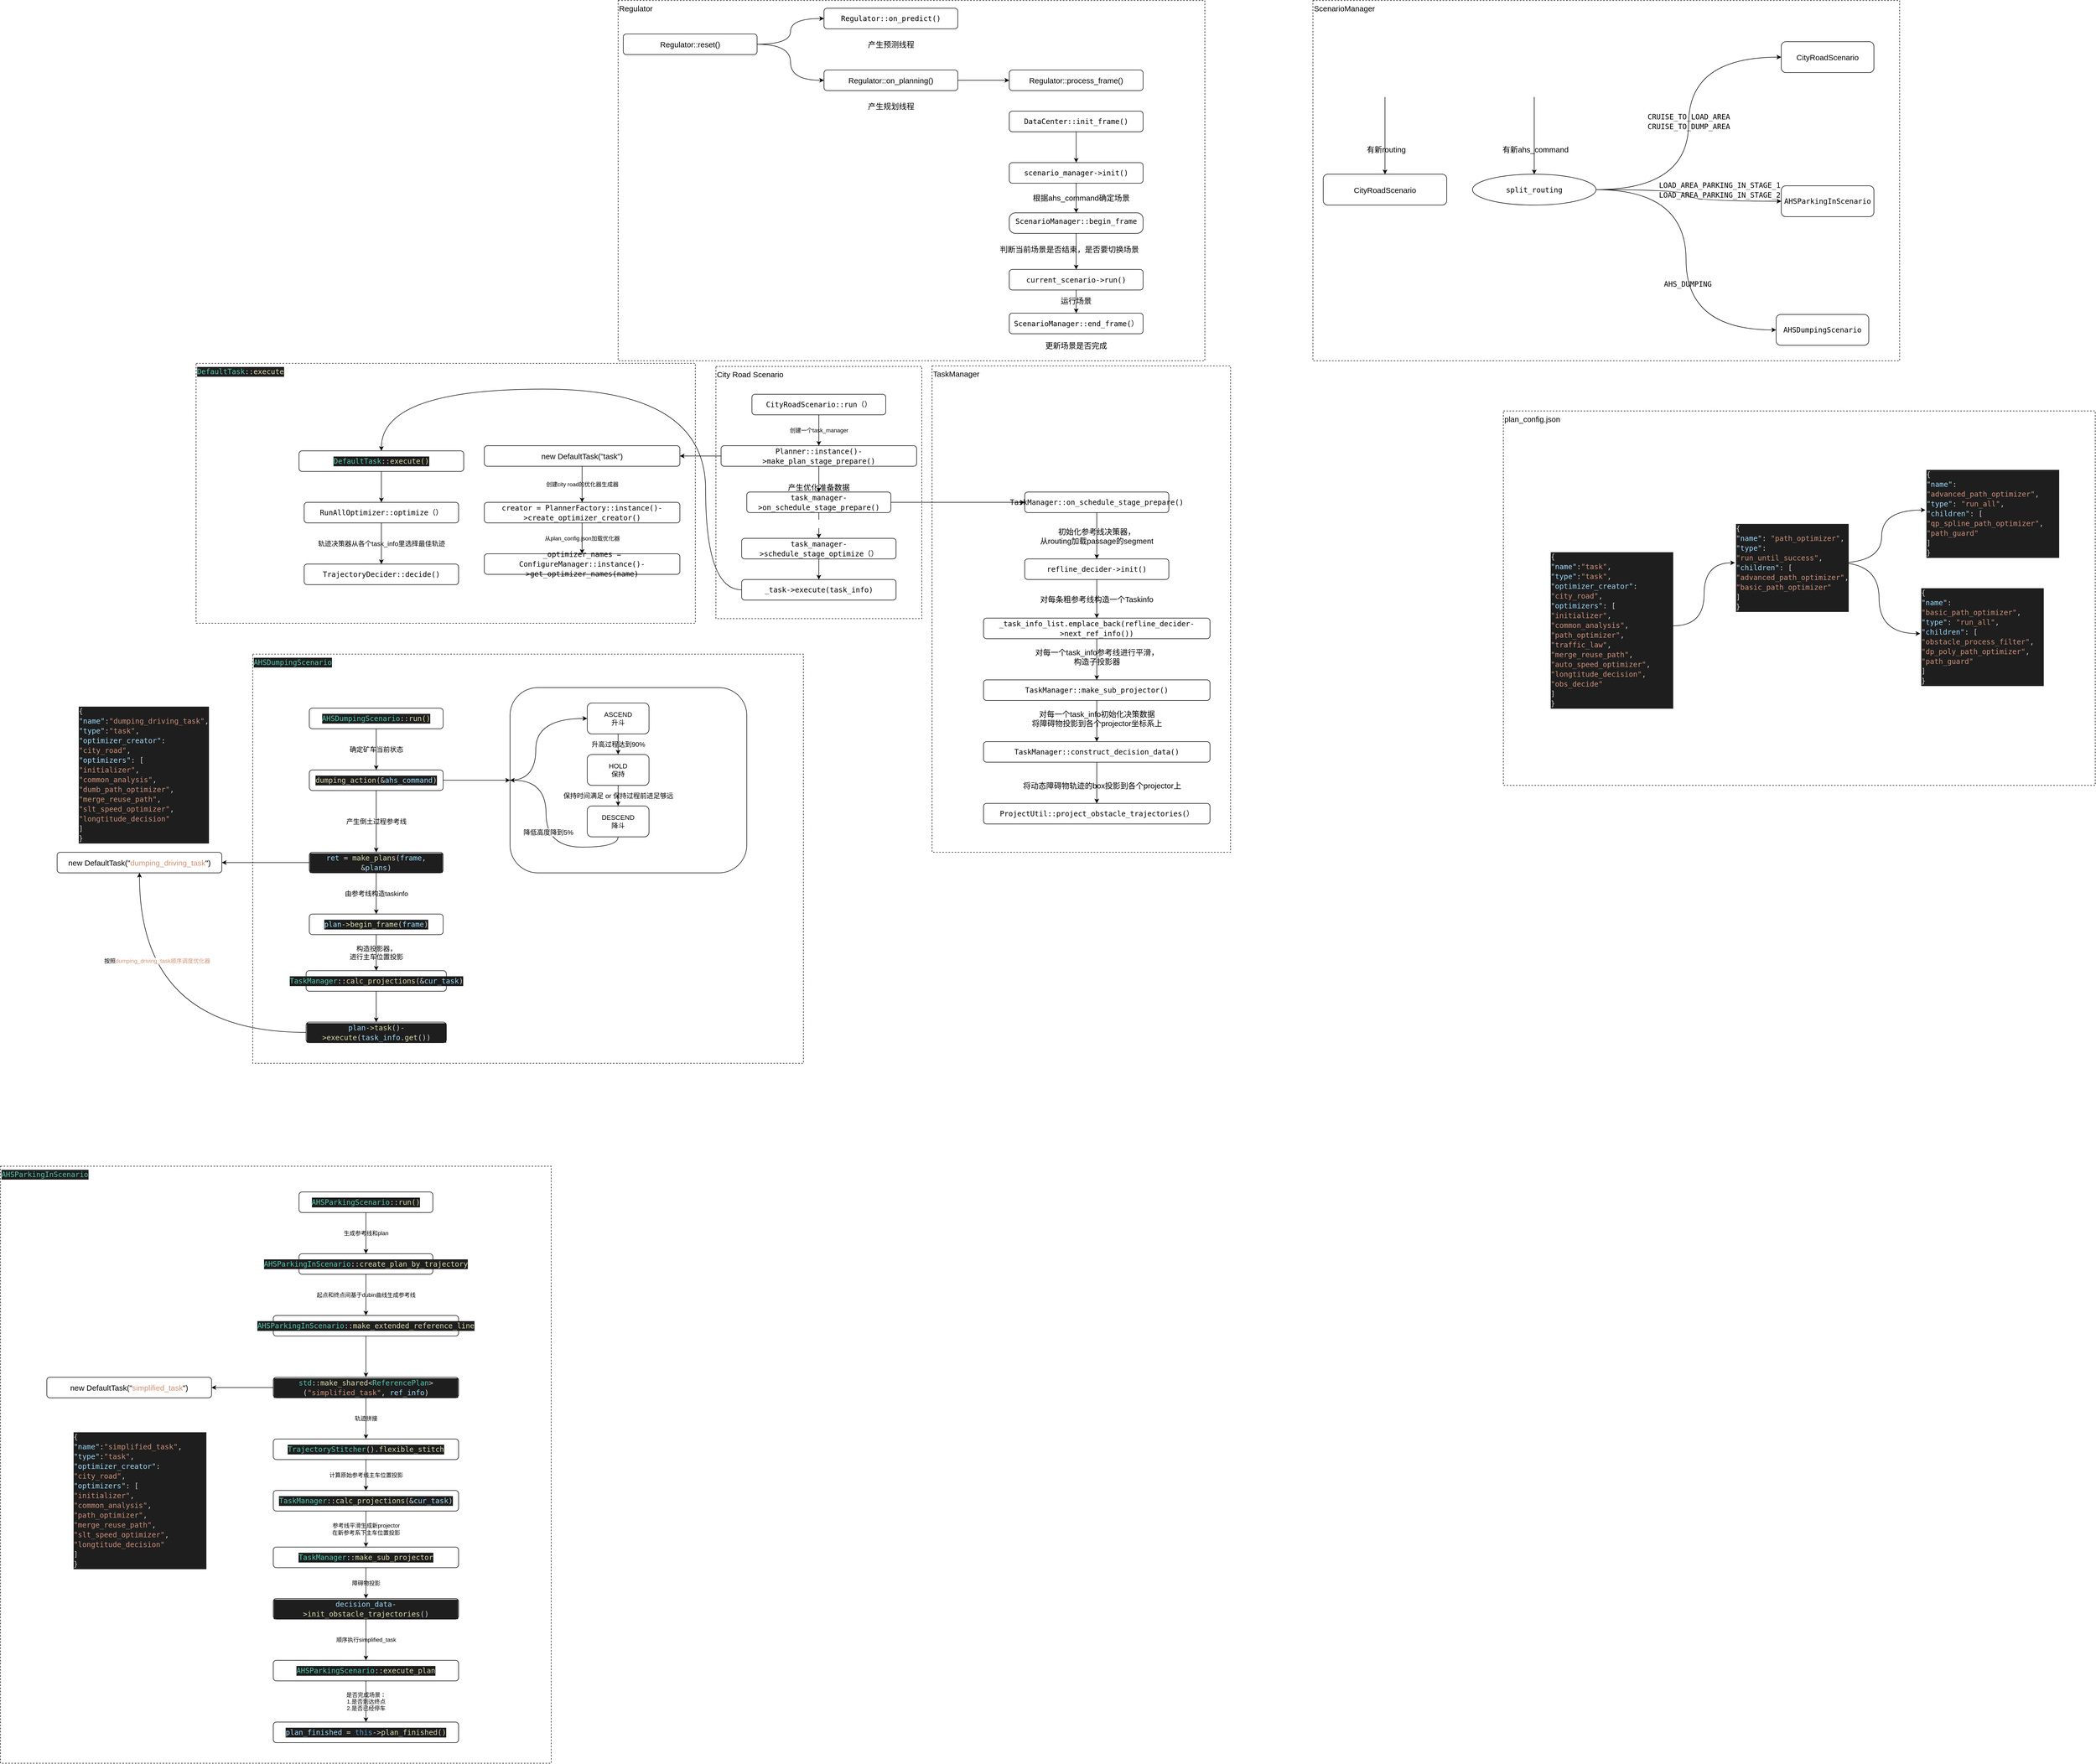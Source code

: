 <mxfile version="17.1.3" type="github">
  <diagram name="Page-1" id="9f46799a-70d6-7492-0946-bef42562c5a5">
    <mxGraphModel dx="2773" dy="932" grid="1" gridSize="10" guides="1" tooltips="1" connect="1" arrows="1" fold="1" page="1" pageScale="1" pageWidth="1100" pageHeight="850" background="none" math="0" shadow="0">
      <root>
        <mxCell id="0" />
        <mxCell id="1" parent="0" />
        <mxCell id="zPEH12RnPpSnZzIr6eW2-100" value="&lt;div style=&quot;color: rgb(212 , 212 , 212) ; background-color: rgb(30 , 30 , 30) ; font-family: &amp;#34;droid sans mono&amp;#34; , &amp;#34;monospace&amp;#34; , monospace , &amp;#34;droid sans fallback&amp;#34; ; font-weight: normal ; font-size: 14px ; line-height: 19px&quot;&gt;&lt;div&gt;&lt;span style=&quot;color: #4ec9b0&quot;&gt;AHSParkingInScenario&lt;/span&gt;&lt;/div&gt;&lt;/div&gt;" style="rounded=0;whiteSpace=wrap;html=1;shadow=0;glass=0;labelBackgroundColor=none;sketch=0;fontSize=15;fontColor=default;fillColor=none;align=left;verticalAlign=top;dashed=1;container=0;" vertex="1" parent="1">
          <mxGeometry x="-1090" y="2340" width="1070" height="1160" as="geometry" />
        </mxCell>
        <mxCell id="zPEH12RnPpSnZzIr6eW2-78" value="&lt;div style=&quot;color: rgb(212 , 212 , 212) ; background-color: rgb(30 , 30 , 30) ; font-family: &amp;#34;droid sans mono&amp;#34; , &amp;#34;monospace&amp;#34; , monospace , &amp;#34;droid sans fallback&amp;#34; ; font-weight: normal ; font-size: 14px ; line-height: 19px&quot;&gt;&lt;div&gt;&lt;span style=&quot;color: #4ec9b0&quot;&gt;AHSDumpingScenario&lt;/span&gt;&lt;/div&gt;&lt;/div&gt;" style="rounded=0;whiteSpace=wrap;html=1;shadow=0;glass=0;labelBackgroundColor=none;sketch=0;fontSize=15;fontColor=default;fillColor=none;align=left;verticalAlign=top;dashed=1;container=0;" vertex="1" parent="1">
          <mxGeometry x="-600" y="1345" width="1070" height="795" as="geometry" />
        </mxCell>
        <mxCell id="zPEH12RnPpSnZzIr6eW2-33" value="TaskManager" style="rounded=0;whiteSpace=wrap;html=1;shadow=0;glass=0;labelBackgroundColor=none;sketch=0;fontSize=15;fontColor=default;fillColor=none;align=left;verticalAlign=top;dashed=1;container=0;" vertex="1" parent="1">
          <mxGeometry x="720" y="785" width="580" height="945" as="geometry" />
        </mxCell>
        <mxCell id="zPEH12RnPpSnZzIr6eW2-32" value="&lt;div style=&quot;color: rgb(212, 212, 212); background-color: rgb(30, 30, 30); font-family: &amp;quot;droid sans mono&amp;quot;, &amp;quot;monospace&amp;quot;, monospace, &amp;quot;droid sans fallback&amp;quot;; font-weight: normal; font-size: 14px; line-height: 19px;&quot;&gt;&lt;div&gt;&lt;span style=&quot;color: #4ec9b0&quot;&gt;DefaultTask&lt;/span&gt;&lt;span style=&quot;color: #d4d4d4&quot;&gt;::&lt;/span&gt;&lt;span style=&quot;color: #dcdcaa&quot;&gt;execute&lt;/span&gt;&lt;/div&gt;&lt;/div&gt;" style="rounded=0;whiteSpace=wrap;html=1;shadow=0;glass=0;labelBackgroundColor=none;sketch=0;fontSize=15;fontColor=default;fillColor=none;align=left;verticalAlign=top;dashed=1;container=0;" vertex="1" parent="1">
          <mxGeometry x="-710" y="780" width="970" height="505" as="geometry" />
        </mxCell>
        <mxCell id="zPEH12RnPpSnZzIr6eW2-30" value="City Road Scenario" style="rounded=0;whiteSpace=wrap;html=1;shadow=0;glass=0;labelBackgroundColor=none;sketch=0;fontSize=15;fontColor=default;fillColor=none;align=left;verticalAlign=top;dashed=1;container=0;" vertex="1" parent="1">
          <mxGeometry x="300" y="786" width="400" height="490" as="geometry" />
        </mxCell>
        <mxCell id="pJc1efH-xtK0zPpBtBS--82" value="Regulator" style="rounded=0;whiteSpace=wrap;html=1;shadow=0;glass=0;labelBackgroundColor=none;sketch=0;fontSize=15;fontColor=default;fillColor=none;align=left;verticalAlign=top;dashed=1;container=0;" parent="1" vertex="1">
          <mxGeometry x="110" y="75" width="1140" height="700" as="geometry" />
        </mxCell>
        <mxCell id="pJc1efH-xtK0zPpBtBS--80" value="ScenarioManager" style="rounded=0;whiteSpace=wrap;html=1;shadow=0;glass=0;labelBackgroundColor=none;sketch=0;fontSize=15;fontColor=default;fillColor=none;align=left;verticalAlign=top;dashed=1;container=0;" parent="1" vertex="1">
          <mxGeometry x="1460" y="75" width="1140" height="700" as="geometry" />
        </mxCell>
        <mxCell id="zPEH12RnPpSnZzIr6eW2-76" style="edgeStyle=orthogonalEdgeStyle;shape=connector;curved=1;rounded=0;orthogonalLoop=1;jettySize=auto;html=1;entryX=0;entryY=0.5;entryDx=0;entryDy=0;labelBackgroundColor=none;fontFamily=Helvetica;fontSize=11;fontColor=default;startArrow=none;startFill=0;endArrow=classic;endFill=1;strokeColor=default;" edge="1" parent="1" source="pJc1efH-xtK0zPpBtBS--23" target="pJc1efH-xtK0zPpBtBS--24">
          <mxGeometry relative="1" as="geometry" />
        </mxCell>
        <mxCell id="zPEH12RnPpSnZzIr6eW2-77" style="edgeStyle=orthogonalEdgeStyle;shape=connector;curved=1;rounded=0;orthogonalLoop=1;jettySize=auto;html=1;entryX=0;entryY=0.5;entryDx=0;entryDy=0;labelBackgroundColor=none;fontFamily=Helvetica;fontSize=11;fontColor=default;startArrow=none;startFill=0;endArrow=classic;endFill=1;strokeColor=default;" edge="1" parent="1" source="pJc1efH-xtK0zPpBtBS--23" target="pJc1efH-xtK0zPpBtBS--25">
          <mxGeometry relative="1" as="geometry" />
        </mxCell>
        <mxCell id="pJc1efH-xtK0zPpBtBS--23" value="Regulator::&lt;span style=&quot;&quot;&gt;reset&lt;/span&gt;&lt;span style=&quot;&quot;&gt;()&lt;/span&gt;" style="rounded=1;whiteSpace=wrap;html=1;shadow=0;glass=0;sketch=0;fontSize=15;fillColor=none;fontColor=default;labelBackgroundColor=none;" parent="1" vertex="1">
          <mxGeometry x="120" y="140" width="260" height="40" as="geometry" />
        </mxCell>
        <mxCell id="pJc1efH-xtK0zPpBtBS--24" value="&lt;div style=&quot;font-family: &amp;quot;droid sans mono&amp;quot;, &amp;quot;monospace&amp;quot;, monospace, &amp;quot;droid sans fallback&amp;quot;; font-weight: normal; font-size: 14px; line-height: 19px;&quot;&gt;&lt;div&gt;&lt;span style=&quot;&quot;&gt;Regulator::on_predict&lt;/span&gt;&lt;span style=&quot;&quot;&gt;()&lt;/span&gt;&lt;/div&gt;&lt;/div&gt;" style="rounded=1;whiteSpace=wrap;html=1;shadow=0;glass=0;sketch=0;fontSize=15;fillColor=none;fontColor=default;labelBackgroundColor=none;" parent="1" vertex="1">
          <mxGeometry x="510" y="90" width="260" height="40" as="geometry" />
        </mxCell>
        <mxCell id="pJc1efH-xtK0zPpBtBS--27" style="edgeStyle=orthogonalEdgeStyle;rounded=0;orthogonalLoop=1;jettySize=auto;html=0;entryX=0;entryY=0.5;entryDx=0;entryDy=0;fontSize=15;fontColor=default;labelBackgroundColor=none;" parent="1" source="pJc1efH-xtK0zPpBtBS--25" target="pJc1efH-xtK0zPpBtBS--26" edge="1">
          <mxGeometry relative="1" as="geometry" />
        </mxCell>
        <mxCell id="pJc1efH-xtK0zPpBtBS--25" value="Regulator::&lt;span style=&quot;&quot;&gt;on_planning&lt;/span&gt;&lt;span style=&quot;&quot;&gt;()&lt;/span&gt;" style="rounded=1;whiteSpace=wrap;html=1;shadow=0;glass=0;sketch=0;fontSize=15;fillColor=none;fontColor=default;labelBackgroundColor=none;" parent="1" vertex="1">
          <mxGeometry x="510" y="210" width="260" height="40" as="geometry" />
        </mxCell>
        <mxCell id="pJc1efH-xtK0zPpBtBS--26" value="Regulator::&lt;span&gt;&lt;/span&gt;&lt;span style=&quot;&quot;&gt;process_frame&lt;/span&gt;&lt;span style=&quot;&quot;&gt;()&lt;/span&gt;" style="rounded=1;whiteSpace=wrap;html=1;shadow=0;glass=0;sketch=0;fontSize=15;fillColor=none;fontColor=default;labelBackgroundColor=none;" parent="1" vertex="1">
          <mxGeometry x="870" y="210" width="260" height="40" as="geometry" />
        </mxCell>
        <mxCell id="pJc1efH-xtK0zPpBtBS--32" value="" style="edgeStyle=orthogonalEdgeStyle;rounded=0;orthogonalLoop=1;jettySize=auto;html=0;fontSize=15;fontColor=default;labelBackgroundColor=none;entryX=0.5;entryY=0;entryDx=0;entryDy=0;" parent="1" source="pJc1efH-xtK0zPpBtBS--28" target="pJc1efH-xtK0zPpBtBS--41" edge="1">
          <mxGeometry relative="1" as="geometry" />
        </mxCell>
        <mxCell id="pJc1efH-xtK0zPpBtBS--28" value="&lt;div style=&quot;font-family: &amp;quot;droid sans mono&amp;quot;, &amp;quot;monospace&amp;quot;, monospace, &amp;quot;droid sans fallback&amp;quot;; font-weight: normal; font-size: 14px; line-height: 19px;&quot;&gt;&lt;div&gt;&lt;span style=&quot;&quot;&gt; &lt;/span&gt;&lt;span style=&quot;&quot;&gt;DataCenter&lt;/span&gt;&lt;span style=&quot;&quot;&gt;::&lt;/span&gt;&lt;span style=&quot;&quot;&gt;init_frame()&lt;/span&gt;&lt;/div&gt;&lt;/div&gt;" style="rounded=1;whiteSpace=wrap;html=1;shadow=0;glass=0;sketch=0;fontSize=15;fillColor=none;fontColor=default;labelBackgroundColor=none;" parent="1" vertex="1">
          <mxGeometry x="870" y="290" width="260" height="40" as="geometry" />
        </mxCell>
        <mxCell id="pJc1efH-xtK0zPpBtBS--29" value="产生预测线程" style="text;html=1;align=center;verticalAlign=middle;resizable=0;points=[];autosize=1;strokeColor=none;fillColor=none;fontSize=15;fontColor=default;labelBackgroundColor=none;" parent="1" vertex="1">
          <mxGeometry x="585" y="150" width="110" height="20" as="geometry" />
        </mxCell>
        <mxCell id="pJc1efH-xtK0zPpBtBS--30" value="产生规划线程" style="text;html=1;align=center;verticalAlign=middle;resizable=0;points=[];autosize=1;strokeColor=none;fillColor=none;fontSize=15;fontColor=default;labelBackgroundColor=none;" parent="1" vertex="1">
          <mxGeometry x="585" y="270" width="110" height="20" as="geometry" />
        </mxCell>
        <mxCell id="pJc1efH-xtK0zPpBtBS--35" style="edgeStyle=orthogonalEdgeStyle;rounded=0;orthogonalLoop=1;jettySize=auto;html=0;entryX=0.5;entryY=0;entryDx=0;entryDy=0;labelBackgroundColor=none;fontSize=15;fontColor=default;" parent="1" source="pJc1efH-xtK0zPpBtBS--31" target="pJc1efH-xtK0zPpBtBS--34" edge="1">
          <mxGeometry relative="1" as="geometry" />
        </mxCell>
        <mxCell id="pJc1efH-xtK0zPpBtBS--31" value="&lt;div style=&quot;font-family: &amp;quot;droid sans mono&amp;quot; , &amp;quot;monospace&amp;quot; , monospace , &amp;quot;droid sans fallback&amp;quot; ; font-weight: normal ; font-size: 14px ; line-height: 19px&quot;&gt;&lt;div&gt;&lt;span&gt;ScenarioManager&lt;/span&gt;&lt;span&gt;::&lt;/span&gt;&lt;span&gt;begin_frame&lt;br&gt;&lt;br&gt;&lt;/span&gt;&lt;/div&gt;&lt;/div&gt;" style="rounded=1;whiteSpace=wrap;html=1;shadow=0;glass=0;sketch=0;fontSize=15;fillColor=none;fontColor=default;verticalAlign=top;align=center;autosize=1;arcSize=30;labelPosition=center;verticalLabelPosition=middle;labelBackgroundColor=none;" parent="1" vertex="1">
          <mxGeometry x="870" y="487.5" width="260" height="40" as="geometry" />
        </mxCell>
        <mxCell id="pJc1efH-xtK0zPpBtBS--33" value="&lt;span&gt;判断当前场景是否结束，是否要切换场景&lt;/span&gt;" style="text;whiteSpace=wrap;html=1;fontSize=15;fontColor=default;labelBackgroundColor=none;" parent="1" vertex="1">
          <mxGeometry x="850" y="542.5" width="300" height="30" as="geometry" />
        </mxCell>
        <mxCell id="pJc1efH-xtK0zPpBtBS--38" value="" style="edgeStyle=orthogonalEdgeStyle;rounded=0;orthogonalLoop=1;jettySize=auto;html=0;labelBackgroundColor=none;fontSize=15;fontColor=default;" parent="1" source="pJc1efH-xtK0zPpBtBS--34" target="pJc1efH-xtK0zPpBtBS--37" edge="1">
          <mxGeometry relative="1" as="geometry" />
        </mxCell>
        <mxCell id="pJc1efH-xtK0zPpBtBS--34" value="&lt;div style=&quot;font-family: &amp;quot;droid sans mono&amp;quot;, &amp;quot;monospace&amp;quot;, monospace, &amp;quot;droid sans fallback&amp;quot;; font-weight: normal; font-size: 14px; line-height: 19px;&quot;&gt;&lt;div&gt;&lt;span style=&quot;&quot;&gt;current_scenario&lt;/span&gt;&lt;span style=&quot;&quot;&gt;-&amp;gt;&lt;/span&gt;&lt;span style=&quot;&quot;&gt;run&lt;/span&gt;&lt;span style=&quot;&quot;&gt;(&lt;/span&gt;&lt;span style=&quot;&quot;&gt;)&lt;/span&gt;&lt;/div&gt;&lt;/div&gt;" style="rounded=1;whiteSpace=wrap;html=1;shadow=0;glass=0;sketch=0;fontSize=15;fillColor=none;fontColor=default;labelBackgroundColor=none;" parent="1" vertex="1">
          <mxGeometry x="870" y="597.5" width="260" height="40" as="geometry" />
        </mxCell>
        <mxCell id="pJc1efH-xtK0zPpBtBS--37" value="&lt;div style=&quot;font-family: &amp;quot;droid sans mono&amp;quot;, &amp;quot;monospace&amp;quot;, monospace, &amp;quot;droid sans fallback&amp;quot;; font-weight: normal; font-size: 14px; line-height: 19px;&quot;&gt;&lt;div&gt;&lt;span style=&quot;&quot;&gt;ScenarioManager&lt;/span&gt;&lt;span style=&quot;&quot;&gt;::&lt;/span&gt;&lt;span style=&quot;&quot;&gt;end_frame&lt;/span&gt;&lt;span style=&quot;&quot;&gt;(）&lt;/span&gt;&lt;/div&gt;&lt;/div&gt;" style="rounded=1;whiteSpace=wrap;html=1;shadow=0;glass=0;sketch=0;fontSize=15;fillColor=none;fontColor=default;labelBackgroundColor=none;" parent="1" vertex="1">
          <mxGeometry x="870" y="682.5" width="260" height="40" as="geometry" />
        </mxCell>
        <mxCell id="pJc1efH-xtK0zPpBtBS--39" value="运行场景" style="text;whiteSpace=wrap;html=1;fontSize=15;fontColor=default;align=center;labelBackgroundColor=none;" parent="1" vertex="1">
          <mxGeometry x="850" y="642.5" width="300" height="30" as="geometry" />
        </mxCell>
        <mxCell id="pJc1efH-xtK0zPpBtBS--40" value="更新场景是否完成" style="text;whiteSpace=wrap;html=1;fontSize=15;fontColor=default;align=center;labelBackgroundColor=none;" parent="1" vertex="1">
          <mxGeometry x="850" y="730" width="300" height="30" as="geometry" />
        </mxCell>
        <mxCell id="pJc1efH-xtK0zPpBtBS--42" style="edgeStyle=orthogonalEdgeStyle;rounded=0;orthogonalLoop=1;jettySize=auto;html=0;exitX=0.5;exitY=1;exitDx=0;exitDy=0;entryX=0.5;entryY=0;entryDx=0;entryDy=0;labelBackgroundColor=none;fontSize=15;fontColor=default;" parent="1" source="pJc1efH-xtK0zPpBtBS--41" target="pJc1efH-xtK0zPpBtBS--31" edge="1">
          <mxGeometry relative="1" as="geometry" />
        </mxCell>
        <mxCell id="pJc1efH-xtK0zPpBtBS--41" value="&lt;div style=&quot;font-family: &amp;quot;droid sans mono&amp;quot;, &amp;quot;monospace&amp;quot;, monospace, &amp;quot;droid sans fallback&amp;quot;; font-weight: normal; font-size: 14px; line-height: 19px;&quot;&gt;&lt;div&gt;&lt;span style=&quot;&quot;&gt;scenario_manager&lt;/span&gt;&lt;span style=&quot;&quot;&gt;-&amp;gt;&lt;/span&gt;&lt;span style=&quot;&quot;&gt;init()&lt;/span&gt;&lt;/div&gt;&lt;/div&gt;" style="rounded=1;whiteSpace=wrap;html=1;shadow=0;glass=0;sketch=0;fontSize=15;fillColor=none;fontColor=default;labelBackgroundColor=none;" parent="1" vertex="1">
          <mxGeometry x="870" y="390" width="260" height="40" as="geometry" />
        </mxCell>
        <mxCell id="pJc1efH-xtK0zPpBtBS--43" value="&lt;div&gt;根据ahs_command确定场景&lt;br&gt;&lt;/div&gt;" style="text;whiteSpace=wrap;html=1;fontSize=15;fontColor=default;align=center;labelBackgroundColor=none;" parent="1" vertex="1">
          <mxGeometry x="860" y="443" width="300" height="30" as="geometry" />
        </mxCell>
        <mxCell id="pJc1efH-xtK0zPpBtBS--45" value="CityRoadScenario" style="rounded=1;whiteSpace=wrap;html=1;shadow=0;glass=0;labelBackgroundColor=none;sketch=0;fontSize=15;fontColor=default;fillColor=none;container=0;" parent="1" vertex="1">
          <mxGeometry x="1480" y="412.5" width="240" height="60" as="geometry" />
        </mxCell>
        <mxCell id="pJc1efH-xtK0zPpBtBS--46" value="" style="endArrow=classic;html=1;rounded=0;labelBackgroundColor=none;fontSize=15;fontColor=default;entryX=0.5;entryY=0;entryDx=0;entryDy=0;" parent="1" target="pJc1efH-xtK0zPpBtBS--45" edge="1">
          <mxGeometry width="50" height="50" relative="1" as="geometry">
            <mxPoint x="1600" y="262.5" as="sourcePoint" />
            <mxPoint x="1370" y="552.5" as="targetPoint" />
          </mxGeometry>
        </mxCell>
        <mxCell id="pJc1efH-xtK0zPpBtBS--48" value="有新routing" style="edgeLabel;html=1;align=center;verticalAlign=middle;resizable=0;points=[];fontSize=15;fontColor=default;labelBackgroundColor=none;container=0;" parent="pJc1efH-xtK0zPpBtBS--46" vertex="1" connectable="0">
          <mxGeometry x="0.347" y="2" relative="1" as="geometry">
            <mxPoint as="offset" />
          </mxGeometry>
        </mxCell>
        <mxCell id="pJc1efH-xtK0zPpBtBS--49" value="&lt;div style=&quot;font-family: &amp;quot;droid sans mono&amp;quot;, &amp;quot;monospace&amp;quot;, monospace, &amp;quot;droid sans fallback&amp;quot;; font-weight: normal; font-size: 14px; line-height: 19px;&quot;&gt;&lt;div&gt;&lt;span style=&quot;&quot;&gt;split_routing&lt;/span&gt;&lt;/div&gt;&lt;/div&gt;" style="ellipse;whiteSpace=wrap;html=1;align=center;treeFolding=1;treeMoving=1;newEdgeStyle={&quot;edgeStyle&quot;:&quot;entityRelationEdgeStyle&quot;,&quot;startArrow&quot;:&quot;none&quot;,&quot;endArrow&quot;:&quot;none&quot;,&quot;segment&quot;:10,&quot;curved&quot;:1};rounded=0;shadow=0;glass=0;labelBackgroundColor=none;sketch=0;fontSize=15;fontColor=default;fillColor=none;container=0;" parent="1" vertex="1">
          <mxGeometry x="1770" y="412.5" width="240" height="60" as="geometry" />
        </mxCell>
        <mxCell id="pJc1efH-xtK0zPpBtBS--50" value="" style="endArrow=classic;html=1;rounded=0;labelBackgroundColor=none;fontSize=15;fontColor=default;entryX=0.5;entryY=0;entryDx=0;entryDy=0;" parent="1" target="pJc1efH-xtK0zPpBtBS--49" edge="1">
          <mxGeometry width="50" height="50" relative="1" as="geometry">
            <mxPoint x="1890" y="262.5" as="sourcePoint" />
            <mxPoint x="1660" y="552.5" as="targetPoint" />
          </mxGeometry>
        </mxCell>
        <mxCell id="pJc1efH-xtK0zPpBtBS--51" value="有新ahs_command" style="edgeLabel;html=1;align=center;verticalAlign=middle;resizable=0;points=[];fontSize=15;fontColor=default;labelBackgroundColor=none;container=0;" parent="pJc1efH-xtK0zPpBtBS--50" vertex="1" connectable="0">
          <mxGeometry x="0.347" y="2" relative="1" as="geometry">
            <mxPoint as="offset" />
          </mxGeometry>
        </mxCell>
        <mxCell id="pJc1efH-xtK0zPpBtBS--68" value="CityRoadScenario" style="rounded=1;whiteSpace=wrap;html=1;shadow=0;glass=0;labelBackgroundColor=none;sketch=0;fontSize=15;fontColor=default;fillColor=none;container=0;" parent="1" vertex="1">
          <mxGeometry x="2370" y="155" width="180" height="60" as="geometry" />
        </mxCell>
        <mxCell id="pJc1efH-xtK0zPpBtBS--69" value="" style="edgeStyle=orthogonalEdgeStyle;rounded=0;orthogonalLoop=1;jettySize=auto;html=0;labelBackgroundColor=none;fontSize=15;fontColor=default;curved=1;entryX=0;entryY=0.5;entryDx=0;entryDy=0;" parent="1" source="pJc1efH-xtK0zPpBtBS--49" target="pJc1efH-xtK0zPpBtBS--68" edge="1">
          <mxGeometry relative="1" as="geometry" />
        </mxCell>
        <mxCell id="pJc1efH-xtK0zPpBtBS--70" value="&lt;div style=&quot;font-family: &amp;quot;droid sans mono&amp;quot;, &amp;quot;monospace&amp;quot;, monospace, &amp;quot;droid sans fallback&amp;quot;; font-weight: normal; font-size: 14px; line-height: 19px;&quot;&gt;&lt;div&gt;&lt;span style=&quot;&quot;&gt;CRUISE_TO_LOAD_AREA&lt;br&gt;&lt;/span&gt;&lt;div style=&quot;font-family: &amp;quot;droid sans mono&amp;quot;, &amp;quot;monospace&amp;quot;, monospace, &amp;quot;droid sans fallback&amp;quot;; font-weight: normal; font-size: 14px; line-height: 19px;&quot;&gt;&lt;div&gt;&lt;span style=&quot;&quot;&gt;CRUISE_TO_DUMP_AREA&lt;/span&gt;&lt;/div&gt;&lt;/div&gt;&lt;span style=&quot;&quot;&gt;&lt;/span&gt;&lt;/div&gt;&lt;/div&gt;" style="edgeLabel;html=1;align=center;verticalAlign=middle;resizable=0;points=[];fontSize=15;fontColor=default;labelBackgroundColor=none;container=0;" parent="pJc1efH-xtK0zPpBtBS--69" vertex="1" connectable="0">
          <mxGeometry x="-0.152" relative="1" as="geometry">
            <mxPoint y="-51" as="offset" />
          </mxGeometry>
        </mxCell>
        <mxCell id="pJc1efH-xtK0zPpBtBS--72" value="&lt;div style=&quot;font-family: &amp;quot;droid sans mono&amp;quot;, &amp;quot;monospace&amp;quot;, monospace, &amp;quot;droid sans fallback&amp;quot;; font-weight: normal; font-size: 14px; line-height: 19px;&quot;&gt;&lt;div&gt;&lt;span style=&quot;&quot;&gt;AHSParkingInScenario&lt;/span&gt;&lt;/div&gt;&lt;/div&gt;" style="rounded=1;whiteSpace=wrap;html=1;shadow=0;glass=0;labelBackgroundColor=none;sketch=0;fontSize=15;fontColor=default;fillColor=none;container=0;" parent="1" vertex="1">
          <mxGeometry x="2370" y="435" width="180" height="60" as="geometry" />
        </mxCell>
        <mxCell id="pJc1efH-xtK0zPpBtBS--73" value="" style="edgeStyle=orthogonalEdgeStyle;curved=1;rounded=0;orthogonalLoop=1;jettySize=auto;html=0;labelBackgroundColor=none;fontSize=15;fontColor=default;entryX=0;entryY=0.5;entryDx=0;entryDy=0;" parent="1" source="pJc1efH-xtK0zPpBtBS--49" target="pJc1efH-xtK0zPpBtBS--72" edge="1">
          <mxGeometry relative="1" as="geometry" />
        </mxCell>
        <mxCell id="pJc1efH-xtK0zPpBtBS--77" value="&lt;div style=&quot;font-family: &amp;quot;droid sans mono&amp;quot;, &amp;quot;monospace&amp;quot;, monospace, &amp;quot;droid sans fallback&amp;quot;; font-weight: normal; font-size: 14px; line-height: 19px;&quot;&gt;&lt;div&gt;&lt;span style=&quot;&quot;&gt;LOAD_AREA_PARKING_IN_STAGE_1&lt;br&gt;&lt;/span&gt;&lt;div style=&quot;font-family: &amp;quot;droid sans mono&amp;quot;, &amp;quot;monospace&amp;quot;, monospace, &amp;quot;droid sans fallback&amp;quot;; font-weight: normal; font-size: 14px; line-height: 19px;&quot;&gt;&lt;div&gt;&lt;span style=&quot;&quot;&gt;LOAD_AREA_PARKING_IN_STAGE_2&lt;br&gt;&lt;/span&gt;&lt;/div&gt;&lt;/div&gt;&lt;span style=&quot;&quot;&gt;&lt;/span&gt;&lt;/div&gt;&lt;/div&gt;" style="edgeLabel;html=1;align=center;verticalAlign=middle;resizable=0;points=[];fontSize=15;fontColor=default;labelBackgroundColor=none;container=0;" parent="pJc1efH-xtK0zPpBtBS--73" vertex="1" connectable="0">
          <mxGeometry x="0.282" y="11" relative="1" as="geometry">
            <mxPoint x="17" y="-11" as="offset" />
          </mxGeometry>
        </mxCell>
        <mxCell id="pJc1efH-xtK0zPpBtBS--75" value="&lt;div style=&quot;font-family: &amp;quot;droid sans mono&amp;quot;, &amp;quot;monospace&amp;quot;, monospace, &amp;quot;droid sans fallback&amp;quot;; font-weight: normal; font-size: 14px; line-height: 19px;&quot;&gt;&lt;div&gt;&lt;span style=&quot;&quot;&gt;AHSDumpingScenario&lt;/span&gt;&lt;/div&gt;&lt;/div&gt;" style="rounded=1;whiteSpace=wrap;html=1;shadow=0;glass=0;labelBackgroundColor=none;sketch=0;fontSize=15;fontColor=default;fillColor=none;container=0;" parent="1" vertex="1">
          <mxGeometry x="2360" y="685" width="180" height="60" as="geometry" />
        </mxCell>
        <mxCell id="pJc1efH-xtK0zPpBtBS--76" style="edgeStyle=orthogonalEdgeStyle;curved=1;rounded=0;orthogonalLoop=1;jettySize=auto;html=0;entryX=0;entryY=0.5;entryDx=0;entryDy=0;labelBackgroundColor=none;fontSize=15;fontColor=default;" parent="1" source="pJc1efH-xtK0zPpBtBS--49" target="pJc1efH-xtK0zPpBtBS--75" edge="1">
          <mxGeometry relative="1" as="geometry" />
        </mxCell>
        <mxCell id="pJc1efH-xtK0zPpBtBS--78" value="&lt;div style=&quot;font-family: &amp;quot;droid sans mono&amp;quot;, &amp;quot;monospace&amp;quot;, monospace, &amp;quot;droid sans fallback&amp;quot;; font-weight: normal; font-size: 14px; line-height: 19px;&quot;&gt;&lt;div&gt;&lt;span style=&quot;&quot;&gt;AHS_DUMPING&lt;/span&gt;&lt;/div&gt;&lt;/div&gt;" style="edgeLabel;html=1;align=center;verticalAlign=middle;resizable=0;points=[];fontSize=15;fontColor=default;labelBackgroundColor=none;container=0;" parent="pJc1efH-xtK0zPpBtBS--76" vertex="1" connectable="0">
          <mxGeometry x="0.147" y="3" relative="1" as="geometry">
            <mxPoint y="1" as="offset" />
          </mxGeometry>
        </mxCell>
        <mxCell id="pJc1efH-xtK0zPpBtBS--85" value="产生优化准备数据" style="edgeStyle=orthogonalEdgeStyle;curved=1;rounded=0;orthogonalLoop=1;jettySize=auto;html=0;labelBackgroundColor=none;fontSize=15;fontColor=default;exitX=0.5;exitY=1;exitDx=0;exitDy=0;" parent="1" source="zPEH12RnPpSnZzIr6eW2-2" target="pJc1efH-xtK0zPpBtBS--84" edge="1">
          <mxGeometry x="0.6" relative="1" as="geometry">
            <mxPoint as="offset" />
          </mxGeometry>
        </mxCell>
        <mxCell id="zPEH12RnPpSnZzIr6eW2-3" value="创建一个task_manager" style="edgeStyle=orthogonalEdgeStyle;rounded=0;orthogonalLoop=1;jettySize=auto;html=1;fontColor=default;labelBackgroundColor=none;" edge="1" parent="1" source="pJc1efH-xtK0zPpBtBS--83" target="zPEH12RnPpSnZzIr6eW2-2">
          <mxGeometry relative="1" as="geometry" />
        </mxCell>
        <mxCell id="pJc1efH-xtK0zPpBtBS--83" value="&lt;div style=&quot;font-family: &amp;quot;droid sans mono&amp;quot;, &amp;quot;monospace&amp;quot;, monospace, &amp;quot;droid sans fallback&amp;quot;; font-weight: normal; font-size: 14px; line-height: 19px;&quot;&gt;&lt;div&gt;&lt;span style=&quot;&quot;&gt;CityRoadScenario&lt;/span&gt;&lt;span style=&quot;&quot;&gt;::&lt;/span&gt;&lt;span style=&quot;&quot;&gt;run&lt;/span&gt;（）&lt;/div&gt;&lt;/div&gt;" style="rounded=1;whiteSpace=wrap;html=1;shadow=0;glass=0;sketch=0;fontSize=15;fillColor=none;fontColor=default;labelBackgroundColor=none;" parent="1" vertex="1">
          <mxGeometry x="370" y="840" width="260" height="40" as="geometry" />
        </mxCell>
        <mxCell id="pJc1efH-xtK0zPpBtBS--87" style="edgeStyle=orthogonalEdgeStyle;curved=1;rounded=0;orthogonalLoop=1;jettySize=auto;html=0;entryX=0.5;entryY=0;entryDx=0;entryDy=0;labelBackgroundColor=none;fontSize=15;fontColor=default;startArrow=none;" parent="1" target="pJc1efH-xtK0zPpBtBS--86" edge="1">
          <mxGeometry relative="1" as="geometry">
            <mxPoint x="500" y="1100" as="sourcePoint" />
          </mxGeometry>
        </mxCell>
        <mxCell id="pJc1efH-xtK0zPpBtBS--93" value="" style="edgeStyle=orthogonalEdgeStyle;curved=1;rounded=0;orthogonalLoop=1;jettySize=auto;html=0;labelBackgroundColor=none;fontSize=15;fontColor=default;" parent="1" source="pJc1efH-xtK0zPpBtBS--84" target="pJc1efH-xtK0zPpBtBS--92" edge="1">
          <mxGeometry relative="1" as="geometry" />
        </mxCell>
        <mxCell id="pJc1efH-xtK0zPpBtBS--84" value="&lt;div style=&quot;font-family: &amp;quot;droid sans mono&amp;quot;, &amp;quot;monospace&amp;quot;, monospace, &amp;quot;droid sans fallback&amp;quot;; font-weight: normal; font-size: 14px; line-height: 19px;&quot;&gt;&lt;div&gt;&lt;span style=&quot;&quot;&gt; &lt;/span&gt;&lt;span style=&quot;&quot;&gt;task_manager&lt;/span&gt;&lt;span style=&quot;&quot;&gt;-&amp;gt;&lt;/span&gt;&lt;span style=&quot;&quot;&gt;on_schedule_stage_prepare&lt;/span&gt;&lt;span style=&quot;&quot;&gt;()&lt;/span&gt;&lt;/div&gt;&lt;/div&gt;" style="rounded=1;whiteSpace=wrap;html=1;shadow=0;glass=0;sketch=0;fontSize=15;fillColor=none;fontColor=default;labelBackgroundColor=none;" parent="1" vertex="1">
          <mxGeometry x="360" y="1030" width="280" height="40" as="geometry" />
        </mxCell>
        <mxCell id="zPEH12RnPpSnZzIr6eW2-67" style="edgeStyle=none;shape=connector;rounded=0;orthogonalLoop=1;jettySize=auto;html=1;entryX=0.5;entryY=0;entryDx=0;entryDy=0;labelBackgroundColor=none;fontFamily=Helvetica;fontSize=11;fontColor=default;startArrow=none;startFill=0;endArrow=classic;endFill=1;strokeColor=default;" edge="1" parent="1" source="pJc1efH-xtK0zPpBtBS--86" target="zPEH12RnPpSnZzIr6eW2-12">
          <mxGeometry relative="1" as="geometry" />
        </mxCell>
        <mxCell id="pJc1efH-xtK0zPpBtBS--86" value="&lt;div style=&quot;font-family: &amp;quot;droid sans mono&amp;quot;, &amp;quot;monospace&amp;quot;, monospace, &amp;quot;droid sans fallback&amp;quot;; font-weight: normal; font-size: 14px; line-height: 19px;&quot;&gt;&lt;div&gt;&lt;span style=&quot;&quot;&gt; &lt;/span&gt;&lt;span style=&quot;&quot;&gt;task_manager&lt;/span&gt;&lt;span style=&quot;&quot;&gt;-&amp;gt;&lt;/span&gt;&lt;span style=&quot;&quot;&gt;schedule_stage_optimize（）&lt;/span&gt;&lt;/div&gt;&lt;/div&gt;" style="rounded=1;whiteSpace=wrap;html=1;shadow=0;glass=0;sketch=0;fontSize=15;fillColor=none;fontColor=default;labelBackgroundColor=none;" parent="1" vertex="1">
          <mxGeometry x="350" y="1120" width="300" height="40" as="geometry" />
        </mxCell>
        <mxCell id="pJc1efH-xtK0zPpBtBS--89" value="" style="edgeStyle=orthogonalEdgeStyle;curved=1;rounded=0;orthogonalLoop=1;jettySize=auto;html=0;entryX=0.5;entryY=0;entryDx=0;entryDy=0;labelBackgroundColor=none;fontSize=15;fontColor=default;endArrow=none;" parent="1" source="pJc1efH-xtK0zPpBtBS--84" edge="1">
          <mxGeometry relative="1" as="geometry">
            <mxPoint x="500" y="1070" as="sourcePoint" />
            <mxPoint x="500" y="1080" as="targetPoint" />
          </mxGeometry>
        </mxCell>
        <mxCell id="pJc1efH-xtK0zPpBtBS--95" value="初始化参考线决策器，&#xa;从routing加载passage的segment" style="edgeStyle=orthogonalEdgeStyle;curved=1;rounded=0;orthogonalLoop=1;jettySize=auto;html=0;labelBackgroundColor=none;fontSize=15;fontColor=default;entryX=0.5;entryY=0;entryDx=0;entryDy=0;" parent="1" source="pJc1efH-xtK0zPpBtBS--92" target="pJc1efH-xtK0zPpBtBS--102" edge="1">
          <mxGeometry relative="1" as="geometry">
            <mxPoint x="1040" y="1150" as="targetPoint" />
          </mxGeometry>
        </mxCell>
        <mxCell id="pJc1efH-xtK0zPpBtBS--92" value="&lt;div style=&quot;font-family: &amp;quot;droid sans mono&amp;quot;, &amp;quot;monospace&amp;quot;, monospace, &amp;quot;droid sans fallback&amp;quot;; font-weight: normal; font-size: 14px; line-height: 19px;&quot;&gt;&lt;div&gt;&lt;span style=&quot;&quot;&gt;TaskManager&lt;/span&gt;&lt;span style=&quot;&quot;&gt;::&lt;/span&gt;&lt;span style=&quot;&quot;&gt;on_schedule_stage_prepare&lt;/span&gt;&lt;span style=&quot;&quot;&gt;()&lt;/span&gt;&lt;/div&gt;&lt;/div&gt;" style="rounded=1;whiteSpace=wrap;html=1;shadow=0;glass=0;sketch=0;fontSize=15;fillColor=none;fontColor=default;labelBackgroundColor=none;" parent="1" vertex="1">
          <mxGeometry x="900" y="1030" width="280" height="40" as="geometry" />
        </mxCell>
        <mxCell id="pJc1efH-xtK0zPpBtBS--106" value="对每条粗参考线构造一个Taskinfo" style="edgeStyle=orthogonalEdgeStyle;rounded=0;orthogonalLoop=1;jettySize=auto;html=0;entryX=0.5;entryY=0;entryDx=0;entryDy=0;labelBackgroundColor=none;fontSize=15;fontColor=default;" parent="1" source="pJc1efH-xtK0zPpBtBS--102" target="pJc1efH-xtK0zPpBtBS--104" edge="1">
          <mxGeometry relative="1" as="geometry" />
        </mxCell>
        <mxCell id="pJc1efH-xtK0zPpBtBS--102" value="&lt;div style=&quot;font-family: &amp;quot;droid sans mono&amp;quot;, &amp;quot;monospace&amp;quot;, monospace, &amp;quot;droid sans fallback&amp;quot;; font-weight: normal; font-size: 14px; line-height: 19px;&quot;&gt;&lt;div&gt;&lt;span style=&quot;&quot;&gt; &lt;/span&gt;&lt;span style=&quot;&quot;&gt;refline_decider&lt;/span&gt;&lt;span style=&quot;&quot;&gt;-&amp;gt;&lt;/span&gt;&lt;span style=&quot;&quot;&gt;init&lt;/span&gt;&lt;span style=&quot;&quot;&gt;()&lt;/span&gt;&lt;/div&gt;&lt;/div&gt;" style="rounded=1;whiteSpace=wrap;html=1;shadow=0;glass=0;sketch=0;fontSize=15;fillColor=none;fontColor=default;labelBackgroundColor=none;" parent="1" vertex="1">
          <mxGeometry x="900" y="1160" width="280" height="40" as="geometry" />
        </mxCell>
        <mxCell id="pJc1efH-xtK0zPpBtBS--108" value="" style="edgeStyle=orthogonalEdgeStyle;rounded=0;orthogonalLoop=1;jettySize=auto;html=0;labelBackgroundColor=none;fontSize=15;fontColor=default;" parent="1" source="pJc1efH-xtK0zPpBtBS--104" target="pJc1efH-xtK0zPpBtBS--107" edge="1">
          <mxGeometry relative="1" as="geometry" />
        </mxCell>
        <mxCell id="pJc1efH-xtK0zPpBtBS--109" value="对每一个task_info参考线进行平滑，&lt;br&gt;构造子投影器" style="edgeLabel;html=1;align=center;verticalAlign=middle;resizable=0;points=[];fontSize=15;fontColor=default;labelBackgroundColor=none;" parent="pJc1efH-xtK0zPpBtBS--108" vertex="1" connectable="0">
          <mxGeometry x="0.25" y="1" relative="1" as="geometry">
            <mxPoint x="-1" y="-15" as="offset" />
          </mxGeometry>
        </mxCell>
        <mxCell id="pJc1efH-xtK0zPpBtBS--104" value="&lt;div style=&quot;font-family: &amp;quot;droid sans mono&amp;quot;, &amp;quot;monospace&amp;quot;, monospace, &amp;quot;droid sans fallback&amp;quot;; font-weight: normal; font-size: 14px; line-height: 19px;&quot;&gt;&lt;div&gt;&lt;span style=&quot;&quot;&gt;_task_info_list&lt;/span&gt;&lt;span style=&quot;&quot;&gt;.&lt;/span&gt;&lt;span style=&quot;&quot;&gt;emplace_back&lt;/span&gt;&lt;span style=&quot;&quot;&gt;(&lt;/span&gt;&lt;span style=&quot;&quot;&gt;refline_decider&lt;/span&gt;&lt;span style=&quot;&quot;&gt;-&amp;gt;&lt;/span&gt;&lt;span style=&quot;&quot;&gt;next_ref_info&lt;/span&gt;&lt;span style=&quot;&quot;&gt;())&lt;/span&gt;&lt;/div&gt;&lt;/div&gt;" style="rounded=1;whiteSpace=wrap;html=1;shadow=0;glass=0;sketch=0;fontSize=15;fillColor=none;fontColor=default;labelBackgroundColor=none;" parent="1" vertex="1">
          <mxGeometry x="820" y="1275" width="440" height="40" as="geometry" />
        </mxCell>
        <mxCell id="pJc1efH-xtK0zPpBtBS--111" value="" style="edgeStyle=orthogonalEdgeStyle;rounded=0;orthogonalLoop=1;jettySize=auto;html=0;labelBackgroundColor=none;fontSize=15;fontColor=default;" parent="1" source="pJc1efH-xtK0zPpBtBS--107" target="pJc1efH-xtK0zPpBtBS--110" edge="1">
          <mxGeometry relative="1" as="geometry" />
        </mxCell>
        <mxCell id="pJc1efH-xtK0zPpBtBS--107" value="&lt;div style=&quot;font-family: &amp;quot;droid sans mono&amp;quot;, &amp;quot;monospace&amp;quot;, monospace, &amp;quot;droid sans fallback&amp;quot;; font-weight: normal; font-size: 14px; line-height: 19px;&quot;&gt;&lt;div&gt;&lt;div style=&quot;font-family: &amp;quot;droid sans mono&amp;quot;, &amp;quot;monospace&amp;quot;, monospace, &amp;quot;droid sans fallback&amp;quot;; font-weight: normal; font-size: 14px; line-height: 19px;&quot;&gt;&lt;div&gt;&lt;span style=&quot;&quot;&gt;TaskManager&lt;/span&gt;&lt;span style=&quot;&quot;&gt;::&lt;/span&gt;&lt;span style=&quot;&quot;&gt;make_sub_projector()&lt;/span&gt;&lt;/div&gt;&lt;/div&gt;&lt;/div&gt;&lt;/div&gt;" style="rounded=1;whiteSpace=wrap;html=1;shadow=0;glass=0;sketch=0;fontSize=15;fillColor=none;fontColor=default;labelBackgroundColor=none;" parent="1" vertex="1">
          <mxGeometry x="820" y="1395" width="440" height="40" as="geometry" />
        </mxCell>
        <mxCell id="EfGChhd1LAklIjL-8zQx-2" value="" style="edgeStyle=orthogonalEdgeStyle;rounded=0;orthogonalLoop=1;jettySize=auto;html=1;fontColor=default;labelBackgroundColor=none;" parent="1" source="pJc1efH-xtK0zPpBtBS--110" target="EfGChhd1LAklIjL-8zQx-1" edge="1">
          <mxGeometry relative="1" as="geometry" />
        </mxCell>
        <mxCell id="pJc1efH-xtK0zPpBtBS--110" value="&lt;div style=&quot;font-family: &amp;quot;droid sans mono&amp;quot;, &amp;quot;monospace&amp;quot;, monospace, &amp;quot;droid sans fallback&amp;quot;; font-weight: normal; font-size: 14px; line-height: 19px;&quot;&gt;&lt;div&gt;&lt;span style=&quot;&quot;&gt;TaskManager&lt;/span&gt;&lt;span style=&quot;&quot;&gt;::&lt;/span&gt;&lt;span style=&quot;&quot;&gt;construct_decision_data&lt;/span&gt;&lt;span style=&quot;&quot;&gt;()&lt;/span&gt;&lt;/div&gt;&lt;/div&gt;" style="rounded=1;whiteSpace=wrap;html=1;shadow=0;glass=0;sketch=0;fontSize=15;fillColor=none;fontColor=default;labelBackgroundColor=none;" parent="1" vertex="1">
          <mxGeometry x="820" y="1515" width="440" height="40" as="geometry" />
        </mxCell>
        <mxCell id="pJc1efH-xtK0zPpBtBS--112" value="对每一个task_info初始化决策数据&lt;br&gt;将障碍物投影到各个projector坐标系上" style="edgeLabel;html=1;align=center;verticalAlign=middle;resizable=0;points=[];fontSize=15;fontColor=default;labelBackgroundColor=none;" parent="1" vertex="1" connectable="0">
          <mxGeometry x="1040" y="1470" as="geometry" />
        </mxCell>
        <mxCell id="EfGChhd1LAklIjL-8zQx-1" value="&lt;div style=&quot;font-family: &amp;quot;droid sans mono&amp;quot;, &amp;quot;monospace&amp;quot;, monospace, &amp;quot;droid sans fallback&amp;quot;; font-weight: normal; font-size: 14px; line-height: 19px;&quot;&gt;&lt;div style=&quot;font-family: &amp;quot;droid sans mono&amp;quot; , monospace , monospace , &amp;quot;droid sans fallback&amp;quot; ; line-height: 19px&quot;&gt;&lt;span style=&quot;&quot;&gt;ProjectUtil&lt;/span&gt;::&lt;span style=&quot;&quot;&gt;project_obstacle_trajectories&lt;/span&gt;(）&lt;/div&gt;&lt;/div&gt;" style="rounded=1;whiteSpace=wrap;html=1;shadow=0;glass=0;sketch=0;fontSize=15;fillColor=none;fontColor=default;labelBackgroundColor=none;" parent="1" vertex="1">
          <mxGeometry x="820" y="1635" width="440" height="40" as="geometry" />
        </mxCell>
        <mxCell id="zPEH12RnPpSnZzIr6eW2-1" value="将动态障碍物轨迹的box投影到各个projector上" style="edgeLabel;html=1;align=center;verticalAlign=middle;resizable=0;points=[];fontSize=15;fontColor=default;labelBackgroundColor=none;" vertex="1" connectable="0" parent="1">
          <mxGeometry x="1050" y="1600" as="geometry" />
        </mxCell>
        <mxCell id="zPEH12RnPpSnZzIr6eW2-7" value="" style="edgeStyle=orthogonalEdgeStyle;rounded=0;orthogonalLoop=1;jettySize=auto;html=1;fontColor=default;labelBackgroundColor=none;" edge="1" parent="1" source="zPEH12RnPpSnZzIr6eW2-2" target="zPEH12RnPpSnZzIr6eW2-6">
          <mxGeometry relative="1" as="geometry" />
        </mxCell>
        <mxCell id="zPEH12RnPpSnZzIr6eW2-2" value="&lt;div style=&quot;font-family: &amp;quot;droid sans mono&amp;quot;, &amp;quot;monospace&amp;quot;, monospace, &amp;quot;droid sans fallback&amp;quot;; font-weight: normal; font-size: 14px; line-height: 19px;&quot;&gt;&lt;div&gt;&lt;span style=&quot;&quot;&gt;Planner&lt;/span&gt;&lt;span style=&quot;&quot;&gt;::&lt;/span&gt;&lt;span style=&quot;&quot;&gt;instance&lt;/span&gt;&lt;span style=&quot;&quot;&gt;()-&amp;gt;&lt;/span&gt;&lt;span style=&quot;&quot;&gt;make_plan_stage_prepare&lt;/span&gt;&lt;span style=&quot;&quot;&gt;(&lt;/span&gt;&lt;span style=&quot;&quot;&gt;)&lt;/span&gt;&lt;/div&gt;&lt;/div&gt;" style="rounded=1;whiteSpace=wrap;html=1;shadow=0;glass=0;sketch=0;fontSize=15;fillColor=none;fontColor=default;labelBackgroundColor=none;" vertex="1" parent="1">
          <mxGeometry x="310" y="940" width="380" height="40" as="geometry" />
        </mxCell>
        <mxCell id="zPEH12RnPpSnZzIr6eW2-9" value="创建city road的优化器生成器" style="edgeStyle=orthogonalEdgeStyle;rounded=0;orthogonalLoop=1;jettySize=auto;html=1;fontColor=default;labelBackgroundColor=none;" edge="1" parent="1" source="zPEH12RnPpSnZzIr6eW2-6" target="zPEH12RnPpSnZzIr6eW2-8">
          <mxGeometry relative="1" as="geometry" />
        </mxCell>
        <mxCell id="zPEH12RnPpSnZzIr6eW2-6" value="n&lt;span style=&quot;&quot;&gt;ew&lt;/span&gt;&lt;span style=&quot;&quot;&gt; &lt;/span&gt;&lt;span style=&quot;&quot;&gt;DefaultTask&lt;/span&gt;&lt;span style=&quot;&quot;&gt;(&quot;task&quot;&lt;/span&gt;&lt;span style=&quot;&quot;&gt;)&lt;/span&gt;" style="rounded=1;whiteSpace=wrap;html=1;shadow=0;glass=0;sketch=0;fontSize=15;fillColor=none;fontColor=default;labelBackgroundColor=none;" vertex="1" parent="1">
          <mxGeometry x="-150" y="940" width="380" height="40" as="geometry" />
        </mxCell>
        <mxCell id="zPEH12RnPpSnZzIr6eW2-11" value="从plan_config.json加载优化器" style="edgeStyle=orthogonalEdgeStyle;rounded=0;orthogonalLoop=1;jettySize=auto;html=1;fontColor=default;labelBackgroundColor=none;" edge="1" parent="1" source="zPEH12RnPpSnZzIr6eW2-8" target="zPEH12RnPpSnZzIr6eW2-10">
          <mxGeometry relative="1" as="geometry" />
        </mxCell>
        <mxCell id="zPEH12RnPpSnZzIr6eW2-8" value="&lt;div style=&quot;font-family: &amp;quot;droid sans mono&amp;quot;, &amp;quot;monospace&amp;quot;, monospace, &amp;quot;droid sans fallback&amp;quot;; font-weight: normal; font-size: 14px; line-height: 19px;&quot;&gt;&lt;div&gt;&lt;span style=&quot;&quot;&gt;creator&lt;/span&gt;&lt;span style=&quot;&quot;&gt; = &lt;/span&gt;&lt;span style=&quot;&quot;&gt;PlannerFactory&lt;/span&gt;&lt;span style=&quot;&quot;&gt;::&lt;/span&gt;&lt;span style=&quot;&quot;&gt;instance&lt;/span&gt;&lt;span style=&quot;&quot;&gt;()-&amp;gt;&lt;/span&gt;&lt;span style=&quot;&quot;&gt;create_optimizer_creator&lt;/span&gt;&lt;span style=&quot;&quot;&gt;()&lt;/span&gt;&lt;/div&gt;&lt;/div&gt;" style="rounded=1;whiteSpace=wrap;html=1;shadow=0;glass=0;sketch=0;fontSize=15;fillColor=none;fontColor=default;labelBackgroundColor=none;" vertex="1" parent="1">
          <mxGeometry x="-150" y="1050" width="380" height="40" as="geometry" />
        </mxCell>
        <mxCell id="zPEH12RnPpSnZzIr6eW2-10" value="&lt;div style=&quot;font-family: &amp;quot;droid sans mono&amp;quot;, &amp;quot;monospace&amp;quot;, monospace, &amp;quot;droid sans fallback&amp;quot;; font-weight: normal; font-size: 14px; line-height: 19px;&quot;&gt;&lt;div&gt;&lt;span style=&quot;&quot;&gt; &lt;/span&gt;&lt;span style=&quot;&quot;&gt;_optimizer_names&lt;/span&gt;&lt;span style=&quot;&quot;&gt; &lt;/span&gt;&lt;span style=&quot;&quot;&gt;=&lt;/span&gt;&lt;span style=&quot;&quot;&gt; &lt;/span&gt;&lt;span style=&quot;&quot;&gt;ConfigureManager&lt;/span&gt;&lt;span style=&quot;&quot;&gt;::&lt;/span&gt;&lt;span style=&quot;&quot;&gt;instance&lt;/span&gt;&lt;span style=&quot;&quot;&gt;()-&amp;gt;&lt;/span&gt;&lt;span style=&quot;&quot;&gt;get_optimizer_names&lt;/span&gt;&lt;span style=&quot;&quot;&gt;(&lt;/span&gt;&lt;span style=&quot;&quot;&gt;name&lt;/span&gt;&lt;span style=&quot;&quot;&gt;)&lt;/span&gt;&lt;/div&gt;&lt;/div&gt;" style="rounded=1;whiteSpace=wrap;html=1;shadow=0;glass=0;sketch=0;fontSize=15;fillColor=none;fontColor=default;labelBackgroundColor=none;" vertex="1" parent="1">
          <mxGeometry x="-150" y="1150" width="380" height="40" as="geometry" />
        </mxCell>
        <mxCell id="zPEH12RnPpSnZzIr6eW2-12" value="&lt;div style=&quot;font-family: &amp;quot;droid sans mono&amp;quot;, &amp;quot;monospace&amp;quot;, monospace, &amp;quot;droid sans fallback&amp;quot;; font-weight: normal; font-size: 14px; line-height: 19px;&quot;&gt;&lt;div&gt;&lt;span style=&quot;&quot;&gt;_task&lt;/span&gt;&lt;span style=&quot;&quot;&gt;-&amp;gt;&lt;/span&gt;&lt;span style=&quot;&quot;&gt;execute&lt;/span&gt;&lt;span style=&quot;&quot;&gt;(&lt;/span&gt;&lt;span style=&quot;&quot;&gt;task_info&lt;/span&gt;&lt;span style=&quot;&quot;&gt;)&lt;/span&gt;&lt;/div&gt;&lt;/div&gt;" style="rounded=1;whiteSpace=wrap;html=1;shadow=0;glass=0;sketch=0;fontSize=15;fillColor=none;fontColor=default;labelBackgroundColor=none;" vertex="1" parent="1">
          <mxGeometry x="350" y="1200" width="300" height="40" as="geometry" />
        </mxCell>
        <mxCell id="zPEH12RnPpSnZzIr6eW2-15" value="" style="endArrow=none;html=1;rounded=0;edgeStyle=orthogonalEdgeStyle;fontColor=default;labelBackgroundColor=none;startArrow=classic;startFill=1;endFill=0;exitX=0.5;exitY=0;exitDx=0;exitDy=0;curved=1;" edge="1" parent="1" source="zPEH12RnPpSnZzIr6eW2-61" target="zPEH12RnPpSnZzIr6eW2-12">
          <mxGeometry width="50" height="50" relative="1" as="geometry">
            <mxPoint x="-320.0" y="760" as="sourcePoint" />
            <mxPoint x="1360" y="890" as="targetPoint" />
            <Array as="points">
              <mxPoint x="-350" y="830" />
              <mxPoint x="280" y="830" />
              <mxPoint x="280" y="1220" />
            </Array>
          </mxGeometry>
        </mxCell>
        <mxCell id="zPEH12RnPpSnZzIr6eW2-24" style="edgeStyle=orthogonalEdgeStyle;curved=1;rounded=0;orthogonalLoop=1;jettySize=auto;html=1;" edge="1" parent="1" source="zPEH12RnPpSnZzIr6eW2-18" target="zPEH12RnPpSnZzIr6eW2-19">
          <mxGeometry relative="1" as="geometry" />
        </mxCell>
        <mxCell id="zPEH12RnPpSnZzIr6eW2-18" value="&lt;div style=&quot;color: rgb(212, 212, 212); background-color: rgb(30, 30, 30); font-family: &amp;quot;droid sans mono&amp;quot;, &amp;quot;monospace&amp;quot;, monospace, &amp;quot;droid sans fallback&amp;quot;; font-weight: normal; font-size: 14px; line-height: 19px;&quot;&gt;&lt;div&gt;&lt;span style=&quot;color: #d4d4d4&quot;&gt;{&lt;/span&gt;&lt;/div&gt;&lt;div&gt;&lt;span style=&quot;color: #d4d4d4&quot;&gt;      &lt;/span&gt;&lt;span style=&quot;color: #9cdcfe&quot;&gt;&quot;name&quot;&lt;/span&gt;&lt;span style=&quot;color: #d4d4d4&quot;&gt;:&lt;/span&gt;&lt;span style=&quot;color: #ce9178&quot;&gt;&quot;task&quot;&lt;/span&gt;&lt;span style=&quot;color: #d4d4d4&quot;&gt;,&lt;/span&gt;&lt;/div&gt;&lt;div&gt;&lt;span style=&quot;color: #d4d4d4&quot;&gt;      &lt;/span&gt;&lt;span style=&quot;color: #9cdcfe&quot;&gt;&quot;type&quot;&lt;/span&gt;&lt;span style=&quot;color: #d4d4d4&quot;&gt;:&lt;/span&gt;&lt;span style=&quot;color: #ce9178&quot;&gt;&quot;task&quot;&lt;/span&gt;&lt;span style=&quot;color: #d4d4d4&quot;&gt;,&lt;/span&gt;&lt;/div&gt;&lt;div&gt;&lt;span style=&quot;color: #d4d4d4&quot;&gt;      &lt;/span&gt;&lt;span style=&quot;color: #9cdcfe&quot;&gt;&quot;optimizer_creator&quot;&lt;/span&gt;&lt;span style=&quot;color: #d4d4d4&quot;&gt;: &lt;/span&gt;&lt;span style=&quot;color: #ce9178&quot;&gt;&quot;city_road&quot;&lt;/span&gt;&lt;span style=&quot;color: #d4d4d4&quot;&gt;,&lt;/span&gt;&lt;/div&gt;&lt;div&gt;&lt;span style=&quot;color: #d4d4d4&quot;&gt;      &lt;/span&gt;&lt;span style=&quot;color: #9cdcfe&quot;&gt;&quot;optimizers&quot;&lt;/span&gt;&lt;span style=&quot;color: #d4d4d4&quot;&gt;: [&lt;/span&gt;&lt;/div&gt;&lt;div&gt;&lt;span style=&quot;color: #d4d4d4&quot;&gt;        &lt;/span&gt;&lt;span style=&quot;color: #ce9178&quot;&gt;&quot;initializer&quot;&lt;/span&gt;&lt;span style=&quot;color: #d4d4d4&quot;&gt;,&lt;/span&gt;&lt;/div&gt;&lt;div&gt;&lt;span style=&quot;color: #d4d4d4&quot;&gt;        &lt;/span&gt;&lt;span style=&quot;color: #ce9178&quot;&gt;&quot;common_analysis&quot;&lt;/span&gt;&lt;span style=&quot;color: #d4d4d4&quot;&gt;,&lt;/span&gt;&lt;/div&gt;&lt;div&gt;&lt;span style=&quot;color: #d4d4d4&quot;&gt;        &lt;/span&gt;&lt;span style=&quot;color: #ce9178&quot;&gt;&quot;path_optimizer&quot;&lt;/span&gt;&lt;span style=&quot;color: #d4d4d4&quot;&gt;,&lt;/span&gt;&lt;/div&gt;&lt;div&gt;&lt;span style=&quot;color: #d4d4d4&quot;&gt;        &lt;/span&gt;&lt;span style=&quot;color: #ce9178&quot;&gt;&quot;traffic_law&quot;&lt;/span&gt;&lt;span style=&quot;color: #d4d4d4&quot;&gt;,&lt;/span&gt;&lt;/div&gt;&lt;div&gt;&lt;span style=&quot;color: #d4d4d4&quot;&gt;        &lt;/span&gt;&lt;span style=&quot;color: #ce9178&quot;&gt;&quot;merge_reuse_path&quot;&lt;/span&gt;&lt;span style=&quot;color: #d4d4d4&quot;&gt;,&lt;/span&gt;&lt;/div&gt;&lt;div&gt;&lt;span style=&quot;color: #d4d4d4&quot;&gt;        &lt;/span&gt;&lt;span style=&quot;color: #ce9178&quot;&gt;&quot;auto_speed_optimizer&quot;&lt;/span&gt;&lt;span style=&quot;color: #d4d4d4&quot;&gt;,&lt;/span&gt;&lt;/div&gt;&lt;div&gt;&lt;span style=&quot;color: #d4d4d4&quot;&gt;        &lt;/span&gt;&lt;span style=&quot;color: #ce9178&quot;&gt;&quot;longtitude_decision&quot;&lt;/span&gt;&lt;span style=&quot;color: #d4d4d4&quot;&gt;,&lt;/span&gt;&lt;/div&gt;&lt;div&gt;&lt;span style=&quot;color: #d4d4d4&quot;&gt;        &lt;/span&gt;&lt;span style=&quot;color: #ce9178&quot;&gt;&quot;obs_decide&quot;&lt;/span&gt;&lt;/div&gt;&lt;div&gt;&lt;span style=&quot;color: #d4d4d4&quot;&gt;      ]&lt;/span&gt;&lt;/div&gt;&lt;div&gt;&lt;span style=&quot;color: #d4d4d4&quot;&gt;    }&lt;/span&gt;&lt;/div&gt;&lt;/div&gt;" style="text;whiteSpace=wrap;html=1;" vertex="1" parent="1">
          <mxGeometry x="1920" y="1140" width="240" height="300" as="geometry" />
        </mxCell>
        <mxCell id="zPEH12RnPpSnZzIr6eW2-26" style="edgeStyle=orthogonalEdgeStyle;curved=1;rounded=0;orthogonalLoop=1;jettySize=auto;html=1;" edge="1" parent="1" source="zPEH12RnPpSnZzIr6eW2-19" target="zPEH12RnPpSnZzIr6eW2-21">
          <mxGeometry relative="1" as="geometry" />
        </mxCell>
        <mxCell id="zPEH12RnPpSnZzIr6eW2-27" style="edgeStyle=orthogonalEdgeStyle;curved=1;rounded=0;orthogonalLoop=1;jettySize=auto;html=1;" edge="1" parent="1" source="zPEH12RnPpSnZzIr6eW2-19" target="zPEH12RnPpSnZzIr6eW2-22">
          <mxGeometry relative="1" as="geometry" />
        </mxCell>
        <mxCell id="zPEH12RnPpSnZzIr6eW2-19" value="&lt;div style=&quot;color: rgb(212 , 212 , 212) ; background-color: rgb(30 , 30 , 30) ; font-family: &amp;#34;droid sans mono&amp;#34; , &amp;#34;monospace&amp;#34; , monospace , &amp;#34;droid sans fallback&amp;#34; ; font-weight: normal ; font-size: 14px ; line-height: 19px&quot;&gt;&lt;div&gt;&lt;span style=&quot;color: #d4d4d4&quot;&gt;    {&lt;/span&gt;&lt;/div&gt;&lt;div&gt;&lt;span style=&quot;color: #d4d4d4&quot;&gt;      &lt;/span&gt;&lt;span style=&quot;color: #9cdcfe&quot;&gt;&quot;name&quot;&lt;/span&gt;&lt;span style=&quot;color: #d4d4d4&quot;&gt;: &lt;/span&gt;&lt;span style=&quot;color: #ce9178&quot;&gt;&quot;path_optimizer&quot;&lt;/span&gt;&lt;span style=&quot;color: #d4d4d4&quot;&gt;,&lt;/span&gt;&lt;/div&gt;&lt;div&gt;&lt;span style=&quot;color: #d4d4d4&quot;&gt;      &lt;/span&gt;&lt;span style=&quot;color: #9cdcfe&quot;&gt;&quot;type&quot;&lt;/span&gt;&lt;span style=&quot;color: #d4d4d4&quot;&gt;: &lt;/span&gt;&lt;span style=&quot;color: #ce9178&quot;&gt;&quot;run_until_success&quot;&lt;/span&gt;&lt;span style=&quot;color: #d4d4d4&quot;&gt;,&lt;/span&gt;&lt;/div&gt;&lt;div&gt;&lt;span style=&quot;color: #d4d4d4&quot;&gt;      &lt;/span&gt;&lt;span style=&quot;color: #9cdcfe&quot;&gt;&quot;children&quot;&lt;/span&gt;&lt;span style=&quot;color: #d4d4d4&quot;&gt;: [&lt;/span&gt;&lt;/div&gt;&lt;div&gt;&lt;span style=&quot;color: #d4d4d4&quot;&gt;        &lt;/span&gt;&lt;span style=&quot;color: #ce9178&quot;&gt;&quot;advanced_path_optimizer&quot;&lt;/span&gt;&lt;span style=&quot;color: #d4d4d4&quot;&gt;,&lt;/span&gt;&lt;/div&gt;&lt;div&gt;&lt;span style=&quot;color: #d4d4d4&quot;&gt;        &lt;/span&gt;&lt;span style=&quot;color: #ce9178&quot;&gt;&quot;basic_path_optimizer&quot;&lt;/span&gt;&lt;/div&gt;&lt;div&gt;&lt;span style=&quot;color: #d4d4d4&quot;&gt;        ]&lt;/span&gt;&lt;/div&gt;&lt;div&gt;&lt;span style=&quot;color: #d4d4d4&quot;&gt;    }&lt;/span&gt;&lt;/div&gt;&lt;/div&gt;" style="text;whiteSpace=wrap;html=1;" vertex="1" parent="1">
          <mxGeometry x="2280" y="1085" width="200" height="165" as="geometry" />
        </mxCell>
        <mxCell id="zPEH12RnPpSnZzIr6eW2-21" value="&lt;div style=&quot;color: rgb(212, 212, 212); background-color: rgb(30, 30, 30); font-family: &amp;quot;droid sans mono&amp;quot;, &amp;quot;monospace&amp;quot;, monospace, &amp;quot;droid sans fallback&amp;quot;; font-weight: normal; font-size: 14px; line-height: 19px;&quot;&gt;&lt;div&gt;&lt;span style=&quot;color: #d4d4d4&quot;&gt;{&lt;/span&gt;&lt;/div&gt;&lt;div&gt;&lt;span style=&quot;color: #d4d4d4&quot;&gt;      &lt;/span&gt;&lt;span style=&quot;color: #9cdcfe&quot;&gt;&quot;name&quot;&lt;/span&gt;&lt;span style=&quot;color: #d4d4d4&quot;&gt;: &lt;/span&gt;&lt;span style=&quot;color: #ce9178&quot;&gt;&quot;advanced_path_optimizer&quot;&lt;/span&gt;&lt;span style=&quot;color: #d4d4d4&quot;&gt;,&lt;/span&gt;&lt;/div&gt;&lt;div&gt;&lt;span style=&quot;color: #d4d4d4&quot;&gt;      &lt;/span&gt;&lt;span style=&quot;color: #9cdcfe&quot;&gt;&quot;type&quot;&lt;/span&gt;&lt;span style=&quot;color: #d4d4d4&quot;&gt;: &lt;/span&gt;&lt;span style=&quot;color: #ce9178&quot;&gt;&quot;run_all&quot;&lt;/span&gt;&lt;span style=&quot;color: #d4d4d4&quot;&gt;,&lt;/span&gt;&lt;/div&gt;&lt;div&gt;&lt;span style=&quot;color: #d4d4d4&quot;&gt;      &lt;/span&gt;&lt;span style=&quot;color: #9cdcfe&quot;&gt;&quot;children&quot;&lt;/span&gt;&lt;span style=&quot;color: #d4d4d4&quot;&gt;: [&lt;/span&gt;&lt;/div&gt;&lt;div&gt;&lt;span style=&quot;color: #d4d4d4&quot;&gt;        &lt;/span&gt;&lt;span style=&quot;color: #ce9178&quot;&gt;&quot;qp_spline_path_optimizer&quot;&lt;/span&gt;&lt;span style=&quot;color: #d4d4d4&quot;&gt;,&lt;/span&gt;&lt;/div&gt;&lt;div&gt;&lt;span style=&quot;color: #d4d4d4&quot;&gt;        &lt;/span&gt;&lt;span style=&quot;color: #ce9178&quot;&gt;&quot;path_guard&quot;&lt;/span&gt;&lt;/div&gt;&lt;div&gt;&lt;span style=&quot;color: #d4d4d4&quot;&gt;      ]&lt;/span&gt;&lt;/div&gt;&lt;div&gt;&lt;span style=&quot;color: #d4d4d4&quot;&gt;    }&lt;/span&gt;&lt;/div&gt;&lt;/div&gt;" style="text;whiteSpace=wrap;html=1;" vertex="1" parent="1">
          <mxGeometry x="2650" y="980" width="260" height="170" as="geometry" />
        </mxCell>
        <mxCell id="zPEH12RnPpSnZzIr6eW2-22" value="&lt;div style=&quot;color: rgb(212, 212, 212); background-color: rgb(30, 30, 30); font-family: &amp;quot;droid sans mono&amp;quot;, &amp;quot;monospace&amp;quot;, monospace, &amp;quot;droid sans fallback&amp;quot;; font-weight: normal; font-size: 14px; line-height: 19px;&quot;&gt;&lt;div&gt;&lt;span style=&quot;color: #d4d4d4&quot;&gt;    {&lt;/span&gt;&lt;/div&gt;&lt;div&gt;&lt;span style=&quot;color: #d4d4d4&quot;&gt;      &lt;/span&gt;&lt;span style=&quot;color: #9cdcfe&quot;&gt;&quot;name&quot;&lt;/span&gt;&lt;span style=&quot;color: #d4d4d4&quot;&gt;: &lt;/span&gt;&lt;span style=&quot;color: #ce9178&quot;&gt;&quot;basic_path_optimizer&quot;&lt;/span&gt;&lt;span style=&quot;color: #d4d4d4&quot;&gt;,&lt;/span&gt;&lt;/div&gt;&lt;div&gt;&lt;span style=&quot;color: #d4d4d4&quot;&gt;      &lt;/span&gt;&lt;span style=&quot;color: #9cdcfe&quot;&gt;&quot;type&quot;&lt;/span&gt;&lt;span style=&quot;color: #d4d4d4&quot;&gt;: &lt;/span&gt;&lt;span style=&quot;color: #ce9178&quot;&gt;&quot;run_all&quot;&lt;/span&gt;&lt;span style=&quot;color: #d4d4d4&quot;&gt;,&lt;/span&gt;&lt;/div&gt;&lt;div&gt;&lt;span style=&quot;color: #d4d4d4&quot;&gt;      &lt;/span&gt;&lt;span style=&quot;color: #9cdcfe&quot;&gt;&quot;children&quot;&lt;/span&gt;&lt;span style=&quot;color: #d4d4d4&quot;&gt;: [&lt;/span&gt;&lt;/div&gt;&lt;div&gt;&lt;span style=&quot;color: #d4d4d4&quot;&gt;        &lt;/span&gt;&lt;span style=&quot;color: #ce9178&quot;&gt;&quot;obstacle_process_filter&quot;&lt;/span&gt;&lt;span style=&quot;color: #d4d4d4&quot;&gt;,&lt;/span&gt;&lt;/div&gt;&lt;div&gt;&lt;span style=&quot;color: #d4d4d4&quot;&gt;        &lt;/span&gt;&lt;span style=&quot;color: #ce9178&quot;&gt;&quot;dp_poly_path_optimizer&quot;&lt;/span&gt;&lt;span style=&quot;color: #d4d4d4&quot;&gt;,&lt;/span&gt;&lt;/div&gt;&lt;div&gt;&lt;span style=&quot;color: #d4d4d4&quot;&gt;        &lt;/span&gt;&lt;span style=&quot;color: #ce9178&quot;&gt;&quot;path_guard&quot;&lt;/span&gt;&lt;/div&gt;&lt;div&gt;&lt;span style=&quot;color: #d4d4d4&quot;&gt;      ]&lt;/span&gt;&lt;/div&gt;&lt;div&gt;&lt;span style=&quot;color: #d4d4d4&quot;&gt;    }&lt;/span&gt;&lt;/div&gt;&lt;/div&gt;" style="text;whiteSpace=wrap;html=1;" vertex="1" parent="1">
          <mxGeometry x="2640" y="1210" width="240" height="190" as="geometry" />
        </mxCell>
        <mxCell id="zPEH12RnPpSnZzIr6eW2-31" style="edgeStyle=orthogonalEdgeStyle;curved=1;rounded=0;orthogonalLoop=1;jettySize=auto;html=1;exitX=0.5;exitY=1;exitDx=0;exitDy=0;fontSize=13;fontColor=default;labelBackgroundColor=none;" edge="1" parent="1" source="zPEH12RnPpSnZzIr6eW2-30" target="zPEH12RnPpSnZzIr6eW2-30">
          <mxGeometry relative="1" as="geometry" />
        </mxCell>
        <mxCell id="zPEH12RnPpSnZzIr6eW2-35" value="&lt;div&gt;plan_config.json&lt;/div&gt;" style="rounded=0;whiteSpace=wrap;html=1;shadow=0;glass=0;labelBackgroundColor=none;sketch=0;fontSize=15;fontColor=default;fillColor=none;align=left;verticalAlign=top;dashed=1;container=0;" vertex="1" parent="1">
          <mxGeometry x="1830" y="872.5" width="1150" height="727.5" as="geometry" />
        </mxCell>
        <mxCell id="zPEH12RnPpSnZzIr6eW2-38" value="确定矿车当前状态" style="edgeStyle=orthogonalEdgeStyle;curved=1;rounded=0;orthogonalLoop=1;jettySize=auto;html=1;labelBackgroundColor=none;fontSize=13;fontColor=default;" edge="1" parent="1" source="zPEH12RnPpSnZzIr6eW2-36" target="zPEH12RnPpSnZzIr6eW2-37">
          <mxGeometry relative="1" as="geometry" />
        </mxCell>
        <mxCell id="zPEH12RnPpSnZzIr6eW2-36" value="&lt;div style=&quot;color: rgb(212 , 212 , 212) ; background-color: rgb(30 , 30 , 30) ; font-family: &amp;#34;droid sans mono&amp;#34; , &amp;#34;monospace&amp;#34; , monospace , &amp;#34;droid sans fallback&amp;#34; ; font-weight: normal ; font-size: 14px ; line-height: 19px&quot;&gt;&lt;div&gt;&lt;span style=&quot;color: #4ec9b0&quot;&gt;AHSDumpingScenario&lt;/span&gt;&lt;span style=&quot;color: #d4d4d4&quot;&gt;::&lt;/span&gt;&lt;span style=&quot;color: #dcdcaa&quot;&gt;run&lt;/span&gt;&lt;span style=&quot;color: #dcdcaa&quot;&gt;()&lt;/span&gt;&lt;span style=&quot;color: #d4d4d4&quot;&gt;&lt;/span&gt;&lt;span style=&quot;color: #d4d4d4&quot;&gt;&lt;/span&gt;&lt;/div&gt;&lt;/div&gt;" style="rounded=1;whiteSpace=wrap;html=1;shadow=0;glass=0;sketch=0;fontSize=15;fillColor=none;fontColor=default;labelBackgroundColor=none;" vertex="1" parent="1">
          <mxGeometry x="-490" y="1450" width="260" height="40" as="geometry" />
        </mxCell>
        <mxCell id="zPEH12RnPpSnZzIr6eW2-40" value="" style="edgeStyle=orthogonalEdgeStyle;curved=1;rounded=0;orthogonalLoop=1;jettySize=auto;html=1;labelBackgroundColor=none;fontSize=13;fontColor=default;" edge="1" parent="1" source="zPEH12RnPpSnZzIr6eW2-37" target="zPEH12RnPpSnZzIr6eW2-39">
          <mxGeometry relative="1" as="geometry" />
        </mxCell>
        <mxCell id="zPEH12RnPpSnZzIr6eW2-50" value="产生倒土过程参考线" style="edgeStyle=orthogonalEdgeStyle;curved=1;rounded=0;orthogonalLoop=1;jettySize=auto;html=1;labelBackgroundColor=none;fontSize=13;fontColor=default;" edge="1" parent="1" source="zPEH12RnPpSnZzIr6eW2-37" target="zPEH12RnPpSnZzIr6eW2-49">
          <mxGeometry relative="1" as="geometry" />
        </mxCell>
        <mxCell id="zPEH12RnPpSnZzIr6eW2-37" value="&lt;div style=&quot;color: rgb(212 , 212 , 212) ; background-color: rgb(30 , 30 , 30) ; font-family: &amp;#34;droid sans mono&amp;#34; , &amp;#34;monospace&amp;#34; , monospace , &amp;#34;droid sans fallback&amp;#34; ; font-weight: normal ; font-size: 14px ; line-height: 19px&quot;&gt;&lt;div&gt;&lt;span style=&quot;color: #d4d4d4&quot;&gt; &lt;/span&gt;&lt;span style=&quot;color: #dcdcaa&quot;&gt;dumping_action&lt;/span&gt;&lt;span style=&quot;color: #d4d4d4&quot;&gt;(&amp;amp;&lt;/span&gt;&lt;span style=&quot;color: #9cdcfe&quot;&gt;ahs_command&lt;/span&gt;&lt;span style=&quot;color: #d4d4d4&quot;&gt;)&lt;/span&gt;&lt;/div&gt;&lt;/div&gt;" style="rounded=1;whiteSpace=wrap;html=1;shadow=0;glass=0;sketch=0;fontSize=15;fillColor=none;fontColor=default;labelBackgroundColor=none;" vertex="1" parent="1">
          <mxGeometry x="-490" y="1570" width="260" height="40" as="geometry" />
        </mxCell>
        <mxCell id="zPEH12RnPpSnZzIr6eW2-46" style="edgeStyle=orthogonalEdgeStyle;curved=1;rounded=0;orthogonalLoop=1;jettySize=auto;html=1;exitX=0;exitY=0.5;exitDx=0;exitDy=0;entryX=0;entryY=0.5;entryDx=0;entryDy=0;labelBackgroundColor=none;fontSize=13;fontColor=default;" edge="1" parent="1" source="zPEH12RnPpSnZzIr6eW2-39" target="zPEH12RnPpSnZzIr6eW2-41">
          <mxGeometry relative="1" as="geometry">
            <Array as="points">
              <mxPoint x="-50" y="1590" />
              <mxPoint x="-50" y="1470" />
            </Array>
          </mxGeometry>
        </mxCell>
        <mxCell id="zPEH12RnPpSnZzIr6eW2-39" value="" style="whiteSpace=wrap;html=1;fontSize=15;fillColor=none;rounded=1;shadow=0;glass=0;sketch=0;labelBackgroundColor=none;" vertex="1" parent="1">
          <mxGeometry x="-100" y="1410" width="460" height="360" as="geometry" />
        </mxCell>
        <mxCell id="zPEH12RnPpSnZzIr6eW2-43" value="升高过程达到90%" style="edgeStyle=orthogonalEdgeStyle;curved=1;rounded=0;orthogonalLoop=1;jettySize=auto;html=1;labelBackgroundColor=none;fontSize=13;fontColor=default;" edge="1" parent="1" source="zPEH12RnPpSnZzIr6eW2-41" target="zPEH12RnPpSnZzIr6eW2-42">
          <mxGeometry relative="1" as="geometry" />
        </mxCell>
        <mxCell id="zPEH12RnPpSnZzIr6eW2-41" value="ASCEND&lt;br&gt;升斗" style="rounded=1;whiteSpace=wrap;html=1;labelBackgroundColor=none;fontSize=13;fontColor=default;" vertex="1" parent="1">
          <mxGeometry x="50" y="1440" width="120" height="60" as="geometry" />
        </mxCell>
        <mxCell id="zPEH12RnPpSnZzIr6eW2-45" value="保持时间满足 or 保持过程前进足够远" style="edgeStyle=orthogonalEdgeStyle;curved=1;rounded=0;orthogonalLoop=1;jettySize=auto;html=1;labelBackgroundColor=none;fontSize=13;fontColor=default;" edge="1" parent="1" source="zPEH12RnPpSnZzIr6eW2-42" target="zPEH12RnPpSnZzIr6eW2-44">
          <mxGeometry relative="1" as="geometry" />
        </mxCell>
        <mxCell id="zPEH12RnPpSnZzIr6eW2-42" value="HOLD&lt;br&gt;保持" style="whiteSpace=wrap;html=1;fontSize=13;rounded=1;labelBackgroundColor=none;" vertex="1" parent="1">
          <mxGeometry x="50" y="1540" width="120" height="60" as="geometry" />
        </mxCell>
        <mxCell id="zPEH12RnPpSnZzIr6eW2-47" style="edgeStyle=orthogonalEdgeStyle;curved=1;rounded=0;orthogonalLoop=1;jettySize=auto;html=1;exitX=0.5;exitY=1;exitDx=0;exitDy=0;labelBackgroundColor=none;fontSize=13;fontColor=default;entryX=0;entryY=0.5;entryDx=0;entryDy=0;" edge="1" parent="1" source="zPEH12RnPpSnZzIr6eW2-44" target="zPEH12RnPpSnZzIr6eW2-39">
          <mxGeometry relative="1" as="geometry">
            <mxPoint x="-100.0" y="1580" as="targetPoint" />
            <Array as="points">
              <mxPoint x="110" y="1720" />
              <mxPoint x="-30" y="1720" />
              <mxPoint x="-30" y="1590" />
            </Array>
          </mxGeometry>
        </mxCell>
        <mxCell id="zPEH12RnPpSnZzIr6eW2-48" value="降低高度降到5%" style="edgeLabel;html=1;align=center;verticalAlign=middle;resizable=0;points=[];fontSize=13;fontColor=default;" vertex="1" connectable="0" parent="zPEH12RnPpSnZzIr6eW2-47">
          <mxGeometry x="0.054" y="-4" relative="1" as="geometry">
            <mxPoint as="offset" />
          </mxGeometry>
        </mxCell>
        <mxCell id="zPEH12RnPpSnZzIr6eW2-44" value="DESCEND&lt;br&gt;降斗" style="whiteSpace=wrap;html=1;fontSize=13;rounded=1;labelBackgroundColor=none;" vertex="1" parent="1">
          <mxGeometry x="50" y="1640" width="120" height="60" as="geometry" />
        </mxCell>
        <mxCell id="zPEH12RnPpSnZzIr6eW2-52" value="由参考线构造taskinfo" style="edgeStyle=orthogonalEdgeStyle;curved=1;rounded=0;orthogonalLoop=1;jettySize=auto;html=1;labelBackgroundColor=none;fontSize=13;fontColor=default;" edge="1" parent="1" source="zPEH12RnPpSnZzIr6eW2-49" target="zPEH12RnPpSnZzIr6eW2-51">
          <mxGeometry relative="1" as="geometry" />
        </mxCell>
        <mxCell id="zPEH12RnPpSnZzIr6eW2-58" style="edgeStyle=orthogonalEdgeStyle;curved=1;rounded=0;orthogonalLoop=1;jettySize=auto;html=1;entryX=1;entryY=0.5;entryDx=0;entryDy=0;labelBackgroundColor=none;fontSize=13;fontColor=default;" edge="1" parent="1" source="zPEH12RnPpSnZzIr6eW2-49" target="zPEH12RnPpSnZzIr6eW2-57">
          <mxGeometry relative="1" as="geometry" />
        </mxCell>
        <mxCell id="zPEH12RnPpSnZzIr6eW2-49" value="&lt;div style=&quot;color: rgb(212 , 212 , 212) ; background-color: rgb(30 , 30 , 30) ; font-family: &amp;#34;droid sans mono&amp;#34; , &amp;#34;monospace&amp;#34; , monospace , &amp;#34;droid sans fallback&amp;#34; ; font-weight: normal ; font-size: 14px ; line-height: 19px&quot;&gt;&lt;div&gt;&lt;span style=&quot;color: #9cdcfe&quot;&gt;ret&lt;/span&gt;&lt;span style=&quot;color: #d4d4d4&quot;&gt; = &lt;/span&gt;&lt;span style=&quot;color: #dcdcaa&quot;&gt;make_plans&lt;/span&gt;&lt;span style=&quot;color: #d4d4d4&quot;&gt;(&lt;/span&gt;&lt;span style=&quot;color: #9cdcfe&quot;&gt;frame&lt;/span&gt;&lt;span style=&quot;color: #d4d4d4&quot;&gt;, &amp;amp;&lt;/span&gt;&lt;span style=&quot;color: #9cdcfe&quot;&gt;plans&lt;/span&gt;&lt;span style=&quot;color: #d4d4d4&quot;&gt;)&lt;/span&gt;&lt;/div&gt;&lt;/div&gt;" style="rounded=1;whiteSpace=wrap;html=1;shadow=0;glass=0;sketch=0;fontSize=15;fillColor=none;fontColor=default;labelBackgroundColor=none;" vertex="1" parent="1">
          <mxGeometry x="-490" y="1730" width="260" height="40" as="geometry" />
        </mxCell>
        <mxCell id="zPEH12RnPpSnZzIr6eW2-54" value="构造投影器，&lt;br&gt;进行主车位置投影" style="edgeStyle=orthogonalEdgeStyle;curved=1;rounded=0;orthogonalLoop=1;jettySize=auto;html=1;labelBackgroundColor=none;fontSize=13;fontColor=default;" edge="1" parent="1" source="zPEH12RnPpSnZzIr6eW2-51" target="zPEH12RnPpSnZzIr6eW2-53">
          <mxGeometry relative="1" as="geometry" />
        </mxCell>
        <mxCell id="zPEH12RnPpSnZzIr6eW2-51" value="&lt;div style=&quot;color: rgb(212 , 212 , 212) ; background-color: rgb(30 , 30 , 30) ; font-family: &amp;#34;droid sans mono&amp;#34; , &amp;#34;monospace&amp;#34; , monospace , &amp;#34;droid sans fallback&amp;#34; ; font-weight: normal ; font-size: 14px ; line-height: 19px&quot;&gt;&lt;div&gt;&lt;span style=&quot;color: #9cdcfe&quot;&gt;plan&lt;/span&gt;&lt;span style=&quot;color: #dcdcaa&quot;&gt;-&amp;gt;&lt;/span&gt;&lt;span style=&quot;color: #dcdcaa&quot;&gt;begin_frame&lt;/span&gt;&lt;span style=&quot;color: #d4d4d4&quot;&gt;(&lt;/span&gt;&lt;span style=&quot;color: #9cdcfe&quot;&gt;frame&lt;/span&gt;&lt;span style=&quot;color: #d4d4d4&quot;&gt;)&lt;/span&gt;&lt;/div&gt;&lt;/div&gt;" style="rounded=1;whiteSpace=wrap;html=1;shadow=0;glass=0;sketch=0;fontSize=15;fillColor=none;fontColor=default;labelBackgroundColor=none;" vertex="1" parent="1">
          <mxGeometry x="-490" y="1850" width="260" height="40" as="geometry" />
        </mxCell>
        <mxCell id="zPEH12RnPpSnZzIr6eW2-56" value="" style="edgeStyle=orthogonalEdgeStyle;curved=1;rounded=0;orthogonalLoop=1;jettySize=auto;html=1;labelBackgroundColor=none;fontSize=13;fontColor=default;" edge="1" parent="1" source="zPEH12RnPpSnZzIr6eW2-53" target="zPEH12RnPpSnZzIr6eW2-55">
          <mxGeometry relative="1" as="geometry" />
        </mxCell>
        <mxCell id="zPEH12RnPpSnZzIr6eW2-53" value="&lt;div style=&quot;color: rgb(212 , 212 , 212) ; background-color: rgb(30 , 30 , 30) ; font-family: &amp;#34;droid sans mono&amp;#34; , &amp;#34;monospace&amp;#34; , monospace , &amp;#34;droid sans fallback&amp;#34; ; font-weight: normal ; font-size: 14px ; line-height: 19px&quot;&gt;&lt;div&gt;&lt;span style=&quot;color: #4ec9b0&quot;&gt;TaskManager&lt;/span&gt;&lt;span style=&quot;color: #d4d4d4&quot;&gt;::&lt;/span&gt;&lt;span style=&quot;color: #dcdcaa&quot;&gt;calc_projections&lt;/span&gt;&lt;span style=&quot;color: #d4d4d4&quot;&gt;(&amp;amp;&lt;/span&gt;&lt;span style=&quot;color: #9cdcfe&quot;&gt;cur_task&lt;/span&gt;&lt;span style=&quot;color: #d4d4d4&quot;&gt;)&lt;/span&gt;&lt;/div&gt;&lt;/div&gt;" style="rounded=1;whiteSpace=wrap;html=1;shadow=0;glass=0;sketch=0;fontSize=15;fillColor=none;fontColor=default;labelBackgroundColor=none;" vertex="1" parent="1">
          <mxGeometry x="-496.25" y="1960" width="272.5" height="40" as="geometry" />
        </mxCell>
        <mxCell id="zPEH12RnPpSnZzIr6eW2-73" style="edgeStyle=orthogonalEdgeStyle;shape=connector;curved=1;rounded=0;orthogonalLoop=1;jettySize=auto;html=1;labelBackgroundColor=none;fontFamily=Helvetica;fontSize=11;fontColor=default;startArrow=none;startFill=0;endArrow=classic;endFill=1;strokeColor=default;" edge="1" parent="1" source="zPEH12RnPpSnZzIr6eW2-55" target="zPEH12RnPpSnZzIr6eW2-57">
          <mxGeometry relative="1" as="geometry" />
        </mxCell>
        <mxCell id="zPEH12RnPpSnZzIr6eW2-74" value="按照&lt;span style=&quot;color: #ce9178&quot;&gt;dumping_driving_task顺序调度优化器&lt;/span&gt;" style="edgeLabel;html=1;align=center;verticalAlign=middle;resizable=0;points=[];fontSize=11;fontFamily=Helvetica;fontColor=default;" vertex="1" connectable="0" parent="zPEH12RnPpSnZzIr6eW2-73">
          <mxGeometry x="0.461" y="-34" relative="1" as="geometry">
            <mxPoint as="offset" />
          </mxGeometry>
        </mxCell>
        <mxCell id="zPEH12RnPpSnZzIr6eW2-55" value="&lt;div style=&quot;color: rgb(212 , 212 , 212) ; background-color: rgb(30 , 30 , 30) ; font-family: &amp;#34;droid sans mono&amp;#34; , &amp;#34;monospace&amp;#34; , monospace , &amp;#34;droid sans fallback&amp;#34; ; font-weight: normal ; font-size: 14px ; line-height: 19px&quot;&gt;&lt;div&gt;&lt;span style=&quot;color: #9cdcfe&quot;&gt;plan&lt;/span&gt;&lt;span style=&quot;color: #dcdcaa&quot;&gt;-&amp;gt;&lt;/span&gt;&lt;span style=&quot;color: #dcdcaa&quot;&gt;task&lt;/span&gt;&lt;span style=&quot;color: #d4d4d4&quot;&gt;()&lt;/span&gt;&lt;span style=&quot;color: #dcdcaa&quot;&gt;-&amp;gt;&lt;/span&gt;&lt;span style=&quot;color: #dcdcaa&quot;&gt;execute&lt;/span&gt;&lt;span style=&quot;color: #d4d4d4&quot;&gt;(&lt;/span&gt;&lt;span style=&quot;color: #9cdcfe&quot;&gt;task_info&lt;/span&gt;&lt;span style=&quot;color: #d4d4d4&quot;&gt;.&lt;/span&gt;&lt;span style=&quot;color: #dcdcaa&quot;&gt;get&lt;/span&gt;&lt;span style=&quot;color: #d4d4d4&quot;&gt;())&lt;/span&gt;&lt;/div&gt;&lt;/div&gt;" style="rounded=1;whiteSpace=wrap;html=1;shadow=0;glass=0;sketch=0;fontSize=15;fillColor=none;fontColor=default;labelBackgroundColor=none;" vertex="1" parent="1">
          <mxGeometry x="-496.25" y="2060" width="272.5" height="40" as="geometry" />
        </mxCell>
        <mxCell id="zPEH12RnPpSnZzIr6eW2-57" value="n&lt;span&gt;ew&lt;/span&gt;&lt;span&gt; &lt;/span&gt;&lt;span&gt;DefaultTask&lt;/span&gt;&lt;span&gt;(&quot;&lt;/span&gt;&lt;span style=&quot;color: #ce9178&quot;&gt;dumping_driving_task&lt;/span&gt;&lt;span&gt;&lt;/span&gt;&lt;span&gt;&lt;/span&gt;&lt;span&gt;&quot;&lt;/span&gt;&lt;span&gt;)&lt;/span&gt;" style="rounded=1;whiteSpace=wrap;html=1;shadow=0;glass=0;sketch=0;fontSize=15;fillColor=none;fontColor=default;labelBackgroundColor=none;" vertex="1" parent="1">
          <mxGeometry x="-980" y="1730" width="320" height="40" as="geometry" />
        </mxCell>
        <mxCell id="zPEH12RnPpSnZzIr6eW2-72" style="edgeStyle=orthogonalEdgeStyle;shape=connector;curved=1;rounded=0;orthogonalLoop=1;jettySize=auto;html=1;entryX=0.5;entryY=0;entryDx=0;entryDy=0;labelBackgroundColor=none;fontFamily=Helvetica;fontSize=11;fontColor=default;startArrow=none;startFill=0;endArrow=classic;endFill=1;strokeColor=default;" edge="1" parent="1" source="zPEH12RnPpSnZzIr6eW2-61" target="zPEH12RnPpSnZzIr6eW2-70">
          <mxGeometry relative="1" as="geometry" />
        </mxCell>
        <mxCell id="zPEH12RnPpSnZzIr6eW2-61" value="&lt;div style=&quot;color: rgb(212 , 212 , 212) ; background-color: rgb(30 , 30 , 30) ; font-family: &amp;#34;droid sans mono&amp;#34; , &amp;#34;monospace&amp;#34; , monospace , &amp;#34;droid sans fallback&amp;#34; ; font-weight: normal ; font-size: 14px ; line-height: 19px&quot;&gt;&lt;div&gt;&lt;span style=&quot;color: #4ec9b0&quot;&gt;DefaultTask&lt;/span&gt;&lt;span style=&quot;color: #d4d4d4&quot;&gt;::&lt;/span&gt;&lt;span style=&quot;color: #dcdcaa&quot;&gt;execute()&lt;/span&gt;&lt;/div&gt;&lt;/div&gt;" style="rounded=1;whiteSpace=wrap;html=1;shadow=0;glass=0;sketch=0;fontSize=15;fillColor=none;fontColor=default;labelBackgroundColor=none;" vertex="1" parent="1">
          <mxGeometry x="-510" y="950" width="320" height="40" as="geometry" />
        </mxCell>
        <mxCell id="zPEH12RnPpSnZzIr6eW2-69" value="轨迹决策器从各个task_info里选择最佳轨迹" style="edgeStyle=orthogonalEdgeStyle;curved=1;rounded=0;orthogonalLoop=1;jettySize=auto;html=1;fontSize=13;fontColor=default;labelBackgroundColor=none;" edge="1" parent="1" source="zPEH12RnPpSnZzIr6eW2-70" target="zPEH12RnPpSnZzIr6eW2-71">
          <mxGeometry relative="1" as="geometry">
            <mxPoint as="offset" />
          </mxGeometry>
        </mxCell>
        <mxCell id="zPEH12RnPpSnZzIr6eW2-70" value="&lt;div style=&quot;font-family: &amp;quot;droid sans mono&amp;quot;, &amp;quot;monospace&amp;quot;, monospace, &amp;quot;droid sans fallback&amp;quot;; font-weight: normal; font-size: 14px; line-height: 19px;&quot;&gt;&lt;div&gt;&lt;span style=&quot;&quot;&gt;RunAllOptimizer&lt;/span&gt;&lt;span style=&quot;&quot;&gt;::&lt;/span&gt;&lt;span style=&quot;&quot;&gt;optimize（）&lt;/span&gt;&lt;/div&gt;&lt;/div&gt;" style="rounded=1;whiteSpace=wrap;html=1;shadow=0;glass=0;sketch=0;fontSize=15;fillColor=none;fontColor=default;labelBackgroundColor=none;" vertex="1" parent="1">
          <mxGeometry x="-500" y="1050" width="300" height="40" as="geometry" />
        </mxCell>
        <mxCell id="zPEH12RnPpSnZzIr6eW2-71" value="&lt;div style=&quot;font-family: &amp;quot;droid sans mono&amp;quot;, &amp;quot;monospace&amp;quot;, monospace, &amp;quot;droid sans fallback&amp;quot;; font-weight: normal; font-size: 14px; line-height: 19px;&quot;&gt;&lt;div&gt;&lt;span style=&quot;&quot;&gt;TrajectoryDecider&lt;/span&gt;&lt;span style=&quot;&quot;&gt;::&lt;/span&gt;&lt;span style=&quot;&quot;&gt;decide&lt;/span&gt;&lt;span style=&quot;&quot;&gt;()&lt;/span&gt;&lt;/div&gt;&lt;/div&gt;" style="rounded=1;whiteSpace=wrap;html=1;shadow=0;glass=0;sketch=0;fontSize=15;fillColor=none;fontColor=default;labelBackgroundColor=none;" vertex="1" parent="1">
          <mxGeometry x="-500" y="1170" width="300" height="40" as="geometry" />
        </mxCell>
        <mxCell id="zPEH12RnPpSnZzIr6eW2-75" value="&lt;div style=&quot;color: rgb(212, 212, 212); background-color: rgb(30, 30, 30); font-family: &amp;quot;droid sans mono&amp;quot;, &amp;quot;monospace&amp;quot;, monospace, &amp;quot;droid sans fallback&amp;quot;; font-weight: normal; font-size: 14px; line-height: 19px;&quot;&gt;&lt;div&gt;&lt;span style=&quot;color: #d4d4d4&quot;&gt;{&lt;/span&gt;&lt;/div&gt;&lt;div&gt;&lt;span style=&quot;color: #d4d4d4&quot;&gt;      &lt;/span&gt;&lt;span style=&quot;color: #9cdcfe&quot;&gt;&quot;name&quot;&lt;/span&gt;&lt;span style=&quot;color: #d4d4d4&quot;&gt;:&lt;/span&gt;&lt;span style=&quot;color: #ce9178&quot;&gt;&quot;dumping_driving_task&quot;&lt;/span&gt;&lt;span style=&quot;color: #d4d4d4&quot;&gt;,&lt;/span&gt;&lt;/div&gt;&lt;div&gt;&lt;span style=&quot;color: #d4d4d4&quot;&gt;      &lt;/span&gt;&lt;span style=&quot;color: #9cdcfe&quot;&gt;&quot;type&quot;&lt;/span&gt;&lt;span style=&quot;color: #d4d4d4&quot;&gt;:&lt;/span&gt;&lt;span style=&quot;color: #ce9178&quot;&gt;&quot;task&quot;&lt;/span&gt;&lt;span style=&quot;color: #d4d4d4&quot;&gt;,&lt;/span&gt;&lt;/div&gt;&lt;div&gt;&lt;span style=&quot;color: #d4d4d4&quot;&gt;      &lt;/span&gt;&lt;span style=&quot;color: #9cdcfe&quot;&gt;&quot;optimizer_creator&quot;&lt;/span&gt;&lt;span style=&quot;color: #d4d4d4&quot;&gt;: &lt;/span&gt;&lt;span style=&quot;color: #ce9178&quot;&gt;&quot;city_road&quot;&lt;/span&gt;&lt;span style=&quot;color: #d4d4d4&quot;&gt;,&lt;/span&gt;&lt;/div&gt;&lt;div&gt;&lt;span style=&quot;color: #d4d4d4&quot;&gt;      &lt;/span&gt;&lt;span style=&quot;color: #9cdcfe&quot;&gt;&quot;optimizers&quot;&lt;/span&gt;&lt;span style=&quot;color: #d4d4d4&quot;&gt;: [&lt;/span&gt;&lt;/div&gt;&lt;div&gt;&lt;span style=&quot;color: #d4d4d4&quot;&gt;        &lt;/span&gt;&lt;span style=&quot;color: #ce9178&quot;&gt;&quot;initializer&quot;&lt;/span&gt;&lt;span style=&quot;color: #d4d4d4&quot;&gt;,&lt;/span&gt;&lt;/div&gt;&lt;div&gt;&lt;span style=&quot;color: #d4d4d4&quot;&gt;        &lt;/span&gt;&lt;span style=&quot;color: #ce9178&quot;&gt;&quot;common_analysis&quot;&lt;/span&gt;&lt;span style=&quot;color: #d4d4d4&quot;&gt;,&lt;/span&gt;&lt;/div&gt;&lt;div&gt;&lt;span style=&quot;color: #d4d4d4&quot;&gt;        &lt;/span&gt;&lt;span style=&quot;color: #ce9178&quot;&gt;&quot;dumb_path_optimizer&quot;&lt;/span&gt;&lt;span style=&quot;color: #d4d4d4&quot;&gt;,&lt;/span&gt;&lt;/div&gt;&lt;div&gt;&lt;span style=&quot;color: #d4d4d4&quot;&gt;        &lt;/span&gt;&lt;span style=&quot;color: #ce9178&quot;&gt;&quot;merge_reuse_path&quot;&lt;/span&gt;&lt;span style=&quot;color: #d4d4d4&quot;&gt;,&lt;/span&gt;&lt;/div&gt;&lt;div&gt;&lt;span style=&quot;color: #d4d4d4&quot;&gt;        &lt;/span&gt;&lt;span style=&quot;color: #ce9178&quot;&gt;&quot;slt_speed_optimizer&quot;&lt;/span&gt;&lt;span style=&quot;color: #d4d4d4&quot;&gt;,&lt;/span&gt;&lt;/div&gt;&lt;div&gt;&lt;span style=&quot;color: #d4d4d4&quot;&gt;        &lt;/span&gt;&lt;span style=&quot;color: #ce9178&quot;&gt;&quot;longtitude_decision&quot;&lt;/span&gt;&lt;/div&gt;&lt;div&gt;&lt;span style=&quot;color: #d4d4d4&quot;&gt;      ]&lt;/span&gt;&lt;/div&gt;&lt;div&gt;&lt;span style=&quot;color: #d4d4d4&quot;&gt;    }&lt;/span&gt;&lt;/div&gt;&lt;/div&gt;" style="text;whiteSpace=wrap;html=1;fontSize=11;fontFamily=Helvetica;fontColor=default;" vertex="1" parent="1">
          <mxGeometry x="-940" y="1440" width="240" height="260" as="geometry" />
        </mxCell>
        <mxCell id="zPEH12RnPpSnZzIr6eW2-81" value="生成参考线和plan" style="edgeStyle=orthogonalEdgeStyle;shape=connector;curved=1;rounded=0;orthogonalLoop=1;jettySize=auto;html=1;labelBackgroundColor=none;fontFamily=Helvetica;fontSize=11;fontColor=default;startArrow=none;startFill=0;endArrow=classic;endFill=1;strokeColor=default;" edge="1" parent="1" source="zPEH12RnPpSnZzIr6eW2-79" target="zPEH12RnPpSnZzIr6eW2-80">
          <mxGeometry relative="1" as="geometry" />
        </mxCell>
        <mxCell id="zPEH12RnPpSnZzIr6eW2-79" value="&lt;div style=&quot;color: rgb(212 , 212 , 212) ; background-color: rgb(30 , 30 , 30) ; font-family: &amp;#34;droid sans mono&amp;#34; , &amp;#34;monospace&amp;#34; , monospace , &amp;#34;droid sans fallback&amp;#34; ; font-weight: normal ; font-size: 14px ; line-height: 19px&quot;&gt;&lt;div&gt;&lt;div style=&quot;color: rgb(212 , 212 , 212) ; background-color: rgb(30 , 30 , 30) ; font-family: &amp;#34;droid sans mono&amp;#34; , &amp;#34;monospace&amp;#34; , monospace , &amp;#34;droid sans fallback&amp;#34; ; font-weight: normal ; font-size: 14px ; line-height: 19px&quot;&gt;&lt;div&gt;&lt;span style=&quot;color: #4ec9b0&quot;&gt;AHSParkingScenario&lt;/span&gt;&lt;span style=&quot;color: #d4d4d4&quot;&gt;::&lt;/span&gt;&lt;span style=&quot;color: #dcdcaa&quot;&gt;run&lt;/span&gt;&lt;span style=&quot;color: #dcdcaa&quot;&gt;()&lt;/span&gt;&lt;span style=&quot;color: #d4d4d4&quot;&gt;&lt;/span&gt;&lt;span style=&quot;color: #d4d4d4&quot;&gt;&lt;/span&gt;&lt;/div&gt;&lt;/div&gt;&lt;/div&gt;&lt;/div&gt;" style="rounded=1;whiteSpace=wrap;html=1;shadow=0;glass=0;sketch=0;fontSize=15;fillColor=none;fontColor=default;labelBackgroundColor=none;" vertex="1" parent="1">
          <mxGeometry x="-510" y="2390" width="260" height="40" as="geometry" />
        </mxCell>
        <mxCell id="zPEH12RnPpSnZzIr6eW2-83" value="起点和终点间基于dubin曲线生成参考线" style="edgeStyle=orthogonalEdgeStyle;shape=connector;curved=1;rounded=0;orthogonalLoop=1;jettySize=auto;html=1;labelBackgroundColor=none;fontFamily=Helvetica;fontSize=11;fontColor=default;startArrow=none;startFill=0;endArrow=classic;endFill=1;strokeColor=default;" edge="1" parent="1" source="zPEH12RnPpSnZzIr6eW2-80" target="zPEH12RnPpSnZzIr6eW2-82">
          <mxGeometry relative="1" as="geometry" />
        </mxCell>
        <mxCell id="zPEH12RnPpSnZzIr6eW2-80" value="&lt;div style=&quot;color: rgb(212 , 212 , 212) ; background-color: rgb(30 , 30 , 30) ; font-family: &amp;#34;droid sans mono&amp;#34; , &amp;#34;monospace&amp;#34; , monospace , &amp;#34;droid sans fallback&amp;#34; ; font-weight: normal ; font-size: 14px ; line-height: 19px&quot;&gt;&lt;div&gt;&lt;span style=&quot;color: #4ec9b0&quot;&gt;AHSParkingInScenario&lt;/span&gt;&lt;span style=&quot;color: #d4d4d4&quot;&gt;::&lt;/span&gt;&lt;span style=&quot;color: #dcdcaa&quot;&gt;create_plan_by_trajectory&lt;/span&gt;&lt;/div&gt;&lt;/div&gt;" style="rounded=1;whiteSpace=wrap;html=1;shadow=0;glass=0;sketch=0;fontSize=15;fillColor=none;fontColor=default;labelBackgroundColor=none;" vertex="1" parent="1">
          <mxGeometry x="-510" y="2510" width="260" height="40" as="geometry" />
        </mxCell>
        <mxCell id="zPEH12RnPpSnZzIr6eW2-85" value="" style="edgeStyle=orthogonalEdgeStyle;shape=connector;curved=1;rounded=0;orthogonalLoop=1;jettySize=auto;html=1;labelBackgroundColor=none;fontFamily=Helvetica;fontSize=11;fontColor=default;startArrow=none;startFill=0;endArrow=classic;endFill=1;strokeColor=default;" edge="1" parent="1" source="zPEH12RnPpSnZzIr6eW2-82" target="zPEH12RnPpSnZzIr6eW2-84">
          <mxGeometry relative="1" as="geometry" />
        </mxCell>
        <mxCell id="zPEH12RnPpSnZzIr6eW2-82" value="&lt;div style=&quot;color: rgb(212 , 212 , 212) ; background-color: rgb(30 , 30 , 30) ; font-family: &amp;#34;droid sans mono&amp;#34; , &amp;#34;monospace&amp;#34; , monospace , &amp;#34;droid sans fallback&amp;#34; ; font-weight: normal ; font-size: 14px ; line-height: 19px&quot;&gt;&lt;div&gt;&lt;span style=&quot;color: #4ec9b0&quot;&gt;AHSParkingInScenario&lt;/span&gt;&lt;span style=&quot;color: #d4d4d4&quot;&gt;::&lt;/span&gt;&lt;span style=&quot;color: #dcdcaa&quot;&gt;make_extended_reference_line&lt;/span&gt;&lt;/div&gt;&lt;/div&gt;" style="rounded=1;whiteSpace=wrap;html=1;shadow=0;glass=0;sketch=0;fontSize=15;fillColor=none;fontColor=default;labelBackgroundColor=none;" vertex="1" parent="1">
          <mxGeometry x="-560" y="2630" width="360" height="40" as="geometry" />
        </mxCell>
        <mxCell id="zPEH12RnPpSnZzIr6eW2-87" style="edgeStyle=orthogonalEdgeStyle;shape=connector;curved=1;rounded=0;orthogonalLoop=1;jettySize=auto;html=1;entryX=1;entryY=0.5;entryDx=0;entryDy=0;labelBackgroundColor=none;fontFamily=Helvetica;fontSize=11;fontColor=default;startArrow=none;startFill=0;endArrow=classic;endFill=1;strokeColor=default;" edge="1" parent="1" source="zPEH12RnPpSnZzIr6eW2-84" target="zPEH12RnPpSnZzIr6eW2-86">
          <mxGeometry relative="1" as="geometry" />
        </mxCell>
        <mxCell id="zPEH12RnPpSnZzIr6eW2-89" value="轨迹拼接" style="edgeStyle=orthogonalEdgeStyle;shape=connector;curved=1;rounded=0;orthogonalLoop=1;jettySize=auto;html=1;labelBackgroundColor=none;fontFamily=Helvetica;fontSize=11;fontColor=default;startArrow=none;startFill=0;endArrow=classic;endFill=1;strokeColor=default;" edge="1" parent="1" source="zPEH12RnPpSnZzIr6eW2-84" target="zPEH12RnPpSnZzIr6eW2-88">
          <mxGeometry relative="1" as="geometry" />
        </mxCell>
        <mxCell id="zPEH12RnPpSnZzIr6eW2-84" value="&lt;div style=&quot;color: rgb(212 , 212 , 212) ; background-color: rgb(30 , 30 , 30) ; font-family: &amp;#34;droid sans mono&amp;#34; , &amp;#34;monospace&amp;#34; , monospace , &amp;#34;droid sans fallback&amp;#34; ; font-weight: normal ; font-size: 14px ; line-height: 19px&quot;&gt;&lt;div&gt;&lt;span style=&quot;color: #4ec9b0&quot;&gt;std&lt;/span&gt;&lt;span style=&quot;color: #d4d4d4&quot;&gt;::&lt;/span&gt;&lt;span style=&quot;color: #dcdcaa&quot;&gt;make_shared&lt;/span&gt;&lt;span style=&quot;color: #d4d4d4&quot;&gt;&amp;lt;&lt;/span&gt;&lt;span style=&quot;color: #4ec9b0&quot;&gt;ReferencePlan&lt;/span&gt;&lt;span style=&quot;color: #d4d4d4&quot;&gt;&amp;gt;(&lt;/span&gt;&lt;span style=&quot;color: #ce9178&quot;&gt;&quot;simplified_task&quot;&lt;/span&gt;&lt;span style=&quot;color: #d4d4d4&quot;&gt;, &lt;/span&gt;&lt;span style=&quot;color: #9cdcfe&quot;&gt;ref_info&lt;/span&gt;&lt;span style=&quot;color: #d4d4d4&quot;&gt;)&lt;/span&gt;&lt;/div&gt;&lt;/div&gt;" style="rounded=1;whiteSpace=wrap;html=1;shadow=0;glass=0;sketch=0;fontSize=15;fillColor=none;fontColor=default;labelBackgroundColor=none;" vertex="1" parent="1">
          <mxGeometry x="-560" y="2750" width="360" height="40" as="geometry" />
        </mxCell>
        <mxCell id="zPEH12RnPpSnZzIr6eW2-86" value="n&lt;span&gt;ew&lt;/span&gt;&lt;span&gt; &lt;/span&gt;&lt;span&gt;DefaultTask&lt;/span&gt;&lt;span&gt;(&quot;&lt;/span&gt;&lt;span style=&quot;color: #ce9178&quot;&gt;simplified_task&lt;/span&gt;&lt;span&gt;&lt;/span&gt;&lt;span&gt;&lt;/span&gt;&lt;span&gt;&quot;&lt;/span&gt;&lt;span&gt;)&lt;/span&gt;" style="rounded=1;whiteSpace=wrap;html=1;shadow=0;glass=0;sketch=0;fontSize=15;fillColor=none;fontColor=default;labelBackgroundColor=none;" vertex="1" parent="1">
          <mxGeometry x="-1000" y="2750" width="320" height="40" as="geometry" />
        </mxCell>
        <mxCell id="zPEH12RnPpSnZzIr6eW2-91" value="计算原始参考线主车位置投影" style="edgeStyle=orthogonalEdgeStyle;shape=connector;curved=1;rounded=0;orthogonalLoop=1;jettySize=auto;html=1;labelBackgroundColor=none;fontFamily=Helvetica;fontSize=11;fontColor=default;startArrow=none;startFill=0;endArrow=classic;endFill=1;strokeColor=default;" edge="1" parent="1" source="zPEH12RnPpSnZzIr6eW2-88" target="zPEH12RnPpSnZzIr6eW2-90">
          <mxGeometry relative="1" as="geometry" />
        </mxCell>
        <mxCell id="zPEH12RnPpSnZzIr6eW2-88" value="&lt;div style=&quot;color: rgb(212 , 212 , 212) ; background-color: rgb(30 , 30 , 30) ; font-family: &amp;#34;droid sans mono&amp;#34; , &amp;#34;monospace&amp;#34; , monospace , &amp;#34;droid sans fallback&amp;#34; ; font-weight: normal ; font-size: 14px ; line-height: 19px&quot;&gt;&lt;div&gt;&lt;span style=&quot;color: #4ec9b0&quot;&gt;TrajectoryStitcher&lt;/span&gt;&lt;span style=&quot;color: #d4d4d4&quot;&gt;().&lt;/span&gt;&lt;span style=&quot;color: #dcdcaa&quot;&gt;flexible_stitch&lt;/span&gt;&lt;/div&gt;&lt;/div&gt;" style="rounded=1;whiteSpace=wrap;html=1;shadow=0;glass=0;sketch=0;fontSize=15;fillColor=none;fontColor=default;labelBackgroundColor=none;" vertex="1" parent="1">
          <mxGeometry x="-560" y="2870" width="360" height="40" as="geometry" />
        </mxCell>
        <mxCell id="zPEH12RnPpSnZzIr6eW2-93" value="&lt;div&gt;参考线平滑生成新projector&lt;/div&gt;&lt;div&gt;在新参考系下主车位置投影&lt;br&gt;&lt;/div&gt;" style="edgeStyle=orthogonalEdgeStyle;shape=connector;curved=1;rounded=0;orthogonalLoop=1;jettySize=auto;html=1;labelBackgroundColor=none;fontFamily=Helvetica;fontSize=11;fontColor=default;startArrow=none;startFill=0;endArrow=classic;endFill=1;strokeColor=default;" edge="1" parent="1" source="zPEH12RnPpSnZzIr6eW2-90" target="zPEH12RnPpSnZzIr6eW2-92">
          <mxGeometry relative="1" as="geometry" />
        </mxCell>
        <mxCell id="zPEH12RnPpSnZzIr6eW2-90" value="&lt;div style=&quot;color: rgb(212, 212, 212); background-color: rgb(30, 30, 30); font-family: &amp;quot;droid sans mono&amp;quot;, &amp;quot;monospace&amp;quot;, monospace, &amp;quot;droid sans fallback&amp;quot;; font-weight: normal; font-size: 14px; line-height: 19px;&quot;&gt;&lt;div&gt;&lt;span style=&quot;color: #4ec9b0&quot;&gt;TaskManager&lt;/span&gt;&lt;span style=&quot;color: #d4d4d4&quot;&gt;::&lt;/span&gt;&lt;span style=&quot;color: #dcdcaa&quot;&gt;calc_projections&lt;/span&gt;&lt;span style=&quot;color: #d4d4d4&quot;&gt;(&amp;amp;&lt;/span&gt;&lt;span style=&quot;color: #9cdcfe&quot;&gt;cur_task&lt;/span&gt;&lt;span style=&quot;color: #d4d4d4&quot;&gt;)&lt;/span&gt;&lt;/div&gt;&lt;/div&gt;" style="rounded=1;whiteSpace=wrap;html=1;shadow=0;glass=0;sketch=0;fontSize=15;fillColor=none;fontColor=default;labelBackgroundColor=none;" vertex="1" parent="1">
          <mxGeometry x="-560" y="2970" width="360" height="40" as="geometry" />
        </mxCell>
        <mxCell id="zPEH12RnPpSnZzIr6eW2-95" value="障碍物投影" style="edgeStyle=orthogonalEdgeStyle;shape=connector;curved=1;rounded=0;orthogonalLoop=1;jettySize=auto;html=1;labelBackgroundColor=none;fontFamily=Helvetica;fontSize=11;fontColor=default;startArrow=none;startFill=0;endArrow=classic;endFill=1;strokeColor=default;" edge="1" parent="1" source="zPEH12RnPpSnZzIr6eW2-92" target="zPEH12RnPpSnZzIr6eW2-94">
          <mxGeometry relative="1" as="geometry" />
        </mxCell>
        <mxCell id="zPEH12RnPpSnZzIr6eW2-92" value="&lt;div style=&quot;color: rgb(212 , 212 , 212) ; background-color: rgb(30 , 30 , 30) ; font-family: &amp;#34;droid sans mono&amp;#34; , &amp;#34;monospace&amp;#34; , monospace , &amp;#34;droid sans fallback&amp;#34; ; font-weight: normal ; font-size: 14px ; line-height: 19px&quot;&gt;&lt;div&gt;&lt;span style=&quot;color: #4ec9b0&quot;&gt;TaskManager&lt;/span&gt;&lt;span style=&quot;color: #d4d4d4&quot;&gt;::&lt;/span&gt;&lt;span style=&quot;color: #dcdcaa&quot;&gt;make_sub_projector&lt;/span&gt;&lt;/div&gt;&lt;/div&gt;" style="rounded=1;whiteSpace=wrap;html=1;shadow=0;glass=0;sketch=0;fontSize=15;fillColor=none;fontColor=default;labelBackgroundColor=none;" vertex="1" parent="1">
          <mxGeometry x="-560" y="3080" width="360" height="40" as="geometry" />
        </mxCell>
        <mxCell id="zPEH12RnPpSnZzIr6eW2-97" value="顺序执行simplified_task" style="edgeStyle=orthogonalEdgeStyle;shape=connector;curved=1;rounded=0;orthogonalLoop=1;jettySize=auto;html=1;labelBackgroundColor=none;fontFamily=Helvetica;fontSize=11;fontColor=default;startArrow=none;startFill=0;endArrow=classic;endFill=1;strokeColor=default;" edge="1" parent="1" source="zPEH12RnPpSnZzIr6eW2-94" target="zPEH12RnPpSnZzIr6eW2-96">
          <mxGeometry relative="1" as="geometry" />
        </mxCell>
        <mxCell id="zPEH12RnPpSnZzIr6eW2-94" value="&lt;div style=&quot;color: rgb(212 , 212 , 212) ; background-color: rgb(30 , 30 , 30) ; font-family: &amp;#34;droid sans mono&amp;#34; , &amp;#34;monospace&amp;#34; , monospace , &amp;#34;droid sans fallback&amp;#34; ; font-weight: normal ; font-size: 14px ; line-height: 19px&quot;&gt;&lt;div&gt;&lt;span style=&quot;color: #9cdcfe&quot;&gt;decision_data&lt;/span&gt;&lt;span style=&quot;color: #dcdcaa&quot;&gt;-&amp;gt;&lt;/span&gt;&lt;span style=&quot;color: #dcdcaa&quot;&gt;init_obstacle_trajectories&lt;/span&gt;&lt;span style=&quot;color: #d4d4d4&quot;&gt;()&lt;/span&gt;&lt;/div&gt;&lt;/div&gt;" style="rounded=1;whiteSpace=wrap;html=1;shadow=0;glass=0;sketch=0;fontSize=15;fillColor=none;fontColor=default;labelBackgroundColor=none;" vertex="1" parent="1">
          <mxGeometry x="-560" y="3180" width="360" height="40" as="geometry" />
        </mxCell>
        <mxCell id="zPEH12RnPpSnZzIr6eW2-102" value="是否完成场景：&lt;br&gt;1.是否到达终点&lt;br&gt;2.是否已经停车" style="edgeStyle=orthogonalEdgeStyle;shape=connector;curved=1;rounded=0;orthogonalLoop=1;jettySize=auto;html=1;labelBackgroundColor=none;fontFamily=Helvetica;fontSize=11;fontColor=default;startArrow=none;startFill=0;endArrow=classic;endFill=1;strokeColor=default;" edge="1" parent="1" source="zPEH12RnPpSnZzIr6eW2-96" target="zPEH12RnPpSnZzIr6eW2-101">
          <mxGeometry relative="1" as="geometry" />
        </mxCell>
        <mxCell id="zPEH12RnPpSnZzIr6eW2-96" value="&lt;div style=&quot;color: rgb(212 , 212 , 212) ; background-color: rgb(30 , 30 , 30) ; font-family: &amp;#34;droid sans mono&amp;#34; , &amp;#34;monospace&amp;#34; , monospace , &amp;#34;droid sans fallback&amp;#34; ; font-weight: normal ; font-size: 14px ; line-height: 19px&quot;&gt;&lt;div&gt;&lt;span style=&quot;color: #d4d4d4&quot;&gt; &lt;/span&gt;&lt;span style=&quot;color: #4ec9b0&quot;&gt;AHSParkingScenario&lt;/span&gt;&lt;span style=&quot;color: #d4d4d4&quot;&gt;::&lt;/span&gt;&lt;span style=&quot;color: #dcdcaa&quot;&gt;execute_plan&lt;/span&gt;&lt;/div&gt;&lt;/div&gt;" style="rounded=1;whiteSpace=wrap;html=1;shadow=0;glass=0;sketch=0;fontSize=15;fillColor=none;fontColor=default;labelBackgroundColor=none;" vertex="1" parent="1">
          <mxGeometry x="-560" y="3300" width="360" height="40" as="geometry" />
        </mxCell>
        <mxCell id="zPEH12RnPpSnZzIr6eW2-101" value="&lt;div style=&quot;color: rgb(212 , 212 , 212) ; background-color: rgb(30 , 30 , 30) ; font-family: &amp;#34;droid sans mono&amp;#34; , &amp;#34;monospace&amp;#34; , monospace , &amp;#34;droid sans fallback&amp;#34; ; font-weight: normal ; font-size: 14px ; line-height: 19px&quot;&gt;&lt;div&gt;&lt;span style=&quot;color: #9cdcfe&quot;&gt;plan_finished&lt;/span&gt;&lt;span style=&quot;color: #d4d4d4&quot;&gt; = &lt;/span&gt;&lt;span style=&quot;color: #569cd6&quot;&gt;this&lt;/span&gt;&lt;span style=&quot;color: #d4d4d4&quot;&gt;-&amp;gt;&lt;/span&gt;&lt;span style=&quot;color: #dcdcaa&quot;&gt;plan_finished()&lt;/span&gt;&lt;/div&gt;&lt;/div&gt;" style="rounded=1;whiteSpace=wrap;html=1;shadow=0;glass=0;sketch=0;fontSize=15;fillColor=none;fontColor=default;labelBackgroundColor=none;" vertex="1" parent="1">
          <mxGeometry x="-560" y="3420" width="360" height="40" as="geometry" />
        </mxCell>
        <mxCell id="zPEH12RnPpSnZzIr6eW2-105" value="&lt;div style=&quot;color: rgb(212, 212, 212); background-color: rgb(30, 30, 30); font-family: &amp;quot;droid sans mono&amp;quot;, &amp;quot;monospace&amp;quot;, monospace, &amp;quot;droid sans fallback&amp;quot;; font-weight: normal; font-size: 14px; line-height: 19px;&quot;&gt;&lt;div&gt;&lt;span style=&quot;color: #d4d4d4&quot;&gt;    {&lt;/span&gt;&lt;/div&gt;&lt;div&gt;&lt;span style=&quot;color: #d4d4d4&quot;&gt;      &lt;/span&gt;&lt;span style=&quot;color: #9cdcfe&quot;&gt;&quot;name&quot;&lt;/span&gt;&lt;span style=&quot;color: #d4d4d4&quot;&gt;:&lt;/span&gt;&lt;span style=&quot;color: #ce9178&quot;&gt;&quot;simplified_task&quot;&lt;/span&gt;&lt;span style=&quot;color: #d4d4d4&quot;&gt;,&lt;/span&gt;&lt;/div&gt;&lt;div&gt;&lt;span style=&quot;color: #d4d4d4&quot;&gt;      &lt;/span&gt;&lt;span style=&quot;color: #9cdcfe&quot;&gt;&quot;type&quot;&lt;/span&gt;&lt;span style=&quot;color: #d4d4d4&quot;&gt;:&lt;/span&gt;&lt;span style=&quot;color: #ce9178&quot;&gt;&quot;task&quot;&lt;/span&gt;&lt;span style=&quot;color: #d4d4d4&quot;&gt;,&lt;/span&gt;&lt;/div&gt;&lt;div&gt;&lt;span style=&quot;color: #d4d4d4&quot;&gt;      &lt;/span&gt;&lt;span style=&quot;color: #9cdcfe&quot;&gt;&quot;optimizer_creator&quot;&lt;/span&gt;&lt;span style=&quot;color: #d4d4d4&quot;&gt;: &lt;/span&gt;&lt;span style=&quot;color: #ce9178&quot;&gt;&quot;city_road&quot;&lt;/span&gt;&lt;span style=&quot;color: #d4d4d4&quot;&gt;,&lt;/span&gt;&lt;/div&gt;&lt;div&gt;&lt;span style=&quot;color: #d4d4d4&quot;&gt;      &lt;/span&gt;&lt;span style=&quot;color: #9cdcfe&quot;&gt;&quot;optimizers&quot;&lt;/span&gt;&lt;span style=&quot;color: #d4d4d4&quot;&gt;: [&lt;/span&gt;&lt;/div&gt;&lt;div&gt;&lt;span style=&quot;color: #d4d4d4&quot;&gt;        &lt;/span&gt;&lt;span style=&quot;color: #ce9178&quot;&gt;&quot;initializer&quot;&lt;/span&gt;&lt;span style=&quot;color: #d4d4d4&quot;&gt;,&lt;/span&gt;&lt;/div&gt;&lt;div&gt;&lt;span style=&quot;color: #d4d4d4&quot;&gt;        &lt;/span&gt;&lt;span style=&quot;color: #ce9178&quot;&gt;&quot;common_analysis&quot;&lt;/span&gt;&lt;span style=&quot;color: #d4d4d4&quot;&gt;,&lt;/span&gt;&lt;/div&gt;&lt;div&gt;&lt;span style=&quot;color: #d4d4d4&quot;&gt;        &lt;/span&gt;&lt;span style=&quot;color: #ce9178&quot;&gt;&quot;path_optimizer&quot;&lt;/span&gt;&lt;span style=&quot;color: #d4d4d4&quot;&gt;,&lt;/span&gt;&lt;/div&gt;&lt;div&gt;&lt;span style=&quot;color: #d4d4d4&quot;&gt;        &lt;/span&gt;&lt;span style=&quot;color: #ce9178&quot;&gt;&quot;merge_reuse_path&quot;&lt;/span&gt;&lt;span style=&quot;color: #d4d4d4&quot;&gt;,&lt;/span&gt;&lt;/div&gt;&lt;div&gt;&lt;span style=&quot;color: #d4d4d4&quot;&gt;        &lt;/span&gt;&lt;span style=&quot;color: #ce9178&quot;&gt;&quot;slt_speed_optimizer&quot;&lt;/span&gt;&lt;span style=&quot;color: #d4d4d4&quot;&gt;,&lt;/span&gt;&lt;/div&gt;&lt;div&gt;&lt;span style=&quot;color: #d4d4d4&quot;&gt;        &lt;/span&gt;&lt;span style=&quot;color: #ce9178&quot;&gt;&quot;longtitude_decision&quot;&lt;/span&gt;&lt;/div&gt;&lt;div&gt;&lt;span style=&quot;color: #d4d4d4&quot;&gt;      ]&lt;/span&gt;&lt;/div&gt;&lt;div&gt;&lt;span style=&quot;color: #d4d4d4&quot;&gt;    }&lt;/span&gt;&lt;/div&gt;&lt;/div&gt;" style="text;whiteSpace=wrap;html=1;fontSize=11;fontFamily=Helvetica;fontColor=default;" vertex="1" parent="1">
          <mxGeometry x="-950" y="2850" width="260" height="260" as="geometry" />
        </mxCell>
      </root>
    </mxGraphModel>
  </diagram>
</mxfile>
